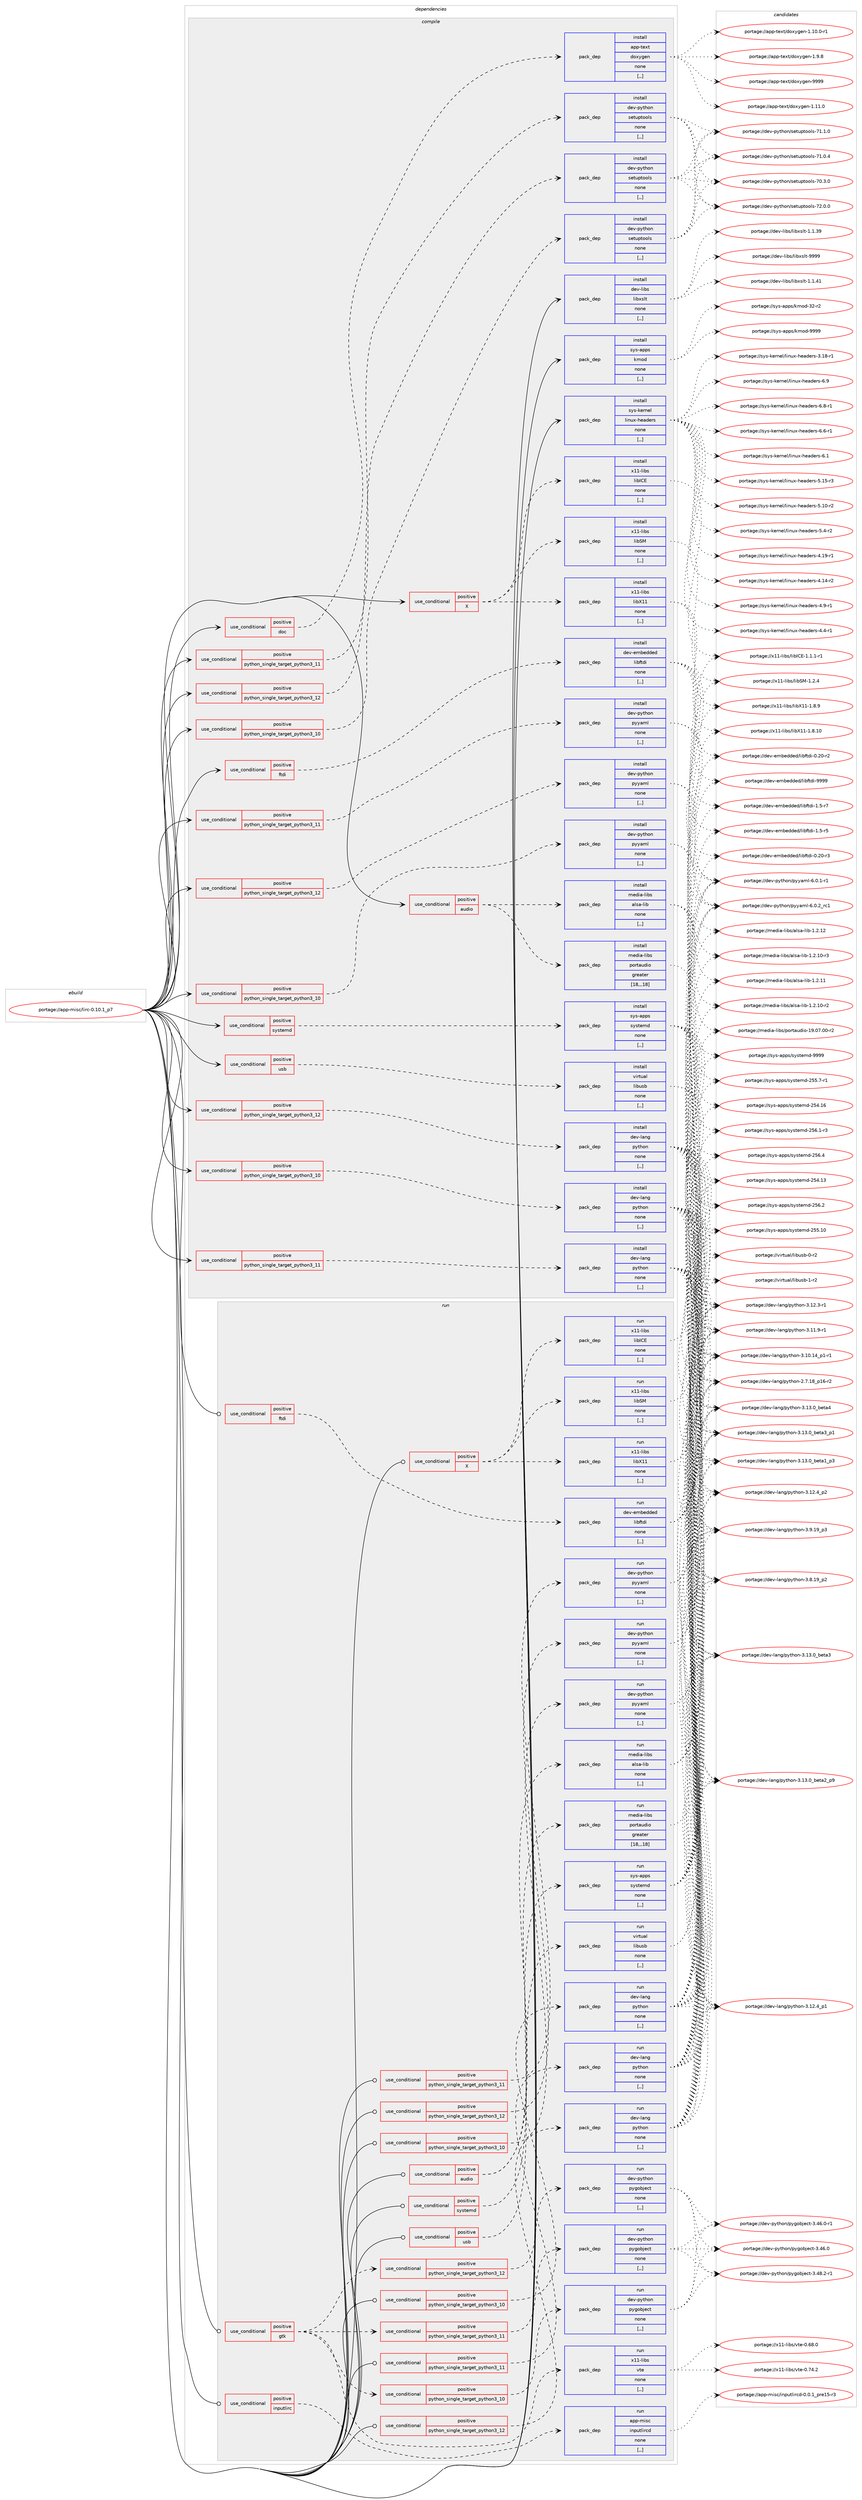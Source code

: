 digraph prolog {

# *************
# Graph options
# *************

newrank=true;
concentrate=true;
compound=true;
graph [rankdir=LR,fontname=Helvetica,fontsize=10,ranksep=1.5];#, ranksep=2.5, nodesep=0.2];
edge  [arrowhead=vee];
node  [fontname=Helvetica,fontsize=10];

# **********
# The ebuild
# **********

subgraph cluster_leftcol {
color=gray;
label=<<i>ebuild</i>>;
id [label="portage://app-misc/lirc-0.10.1_p7", color=red, width=4, href="../app-misc/lirc-0.10.1_p7.svg"];
}

# ****************
# The dependencies
# ****************

subgraph cluster_midcol {
color=gray;
label=<<i>dependencies</i>>;
subgraph cluster_compile {
fillcolor="#eeeeee";
style=filled;
label=<<i>compile</i>>;
subgraph cond12351 {
dependency42568 [label=<<TABLE BORDER="0" CELLBORDER="1" CELLSPACING="0" CELLPADDING="4"><TR><TD ROWSPAN="3" CELLPADDING="10">use_conditional</TD></TR><TR><TD>positive</TD></TR><TR><TD>X</TD></TR></TABLE>>, shape=none, color=red];
subgraph pack29818 {
dependency42569 [label=<<TABLE BORDER="0" CELLBORDER="1" CELLSPACING="0" CELLPADDING="4" WIDTH="220"><TR><TD ROWSPAN="6" CELLPADDING="30">pack_dep</TD></TR><TR><TD WIDTH="110">install</TD></TR><TR><TD>x11-libs</TD></TR><TR><TD>libICE</TD></TR><TR><TD>none</TD></TR><TR><TD>[,,]</TD></TR></TABLE>>, shape=none, color=blue];
}
dependency42568:e -> dependency42569:w [weight=20,style="dashed",arrowhead="vee"];
subgraph pack29819 {
dependency42570 [label=<<TABLE BORDER="0" CELLBORDER="1" CELLSPACING="0" CELLPADDING="4" WIDTH="220"><TR><TD ROWSPAN="6" CELLPADDING="30">pack_dep</TD></TR><TR><TD WIDTH="110">install</TD></TR><TR><TD>x11-libs</TD></TR><TR><TD>libSM</TD></TR><TR><TD>none</TD></TR><TR><TD>[,,]</TD></TR></TABLE>>, shape=none, color=blue];
}
dependency42568:e -> dependency42570:w [weight=20,style="dashed",arrowhead="vee"];
subgraph pack29820 {
dependency42571 [label=<<TABLE BORDER="0" CELLBORDER="1" CELLSPACING="0" CELLPADDING="4" WIDTH="220"><TR><TD ROWSPAN="6" CELLPADDING="30">pack_dep</TD></TR><TR><TD WIDTH="110">install</TD></TR><TR><TD>x11-libs</TD></TR><TR><TD>libX11</TD></TR><TR><TD>none</TD></TR><TR><TD>[,,]</TD></TR></TABLE>>, shape=none, color=blue];
}
dependency42568:e -> dependency42571:w [weight=20,style="dashed",arrowhead="vee"];
}
id:e -> dependency42568:w [weight=20,style="solid",arrowhead="vee"];
subgraph cond12352 {
dependency42572 [label=<<TABLE BORDER="0" CELLBORDER="1" CELLSPACING="0" CELLPADDING="4"><TR><TD ROWSPAN="3" CELLPADDING="10">use_conditional</TD></TR><TR><TD>positive</TD></TR><TR><TD>audio</TD></TR></TABLE>>, shape=none, color=red];
subgraph pack29821 {
dependency42573 [label=<<TABLE BORDER="0" CELLBORDER="1" CELLSPACING="0" CELLPADDING="4" WIDTH="220"><TR><TD ROWSPAN="6" CELLPADDING="30">pack_dep</TD></TR><TR><TD WIDTH="110">install</TD></TR><TR><TD>media-libs</TD></TR><TR><TD>portaudio</TD></TR><TR><TD>greater</TD></TR><TR><TD>[18,,,18]</TD></TR></TABLE>>, shape=none, color=blue];
}
dependency42572:e -> dependency42573:w [weight=20,style="dashed",arrowhead="vee"];
subgraph pack29822 {
dependency42574 [label=<<TABLE BORDER="0" CELLBORDER="1" CELLSPACING="0" CELLPADDING="4" WIDTH="220"><TR><TD ROWSPAN="6" CELLPADDING="30">pack_dep</TD></TR><TR><TD WIDTH="110">install</TD></TR><TR><TD>media-libs</TD></TR><TR><TD>alsa-lib</TD></TR><TR><TD>none</TD></TR><TR><TD>[,,]</TD></TR></TABLE>>, shape=none, color=blue];
}
dependency42572:e -> dependency42574:w [weight=20,style="dashed",arrowhead="vee"];
}
id:e -> dependency42572:w [weight=20,style="solid",arrowhead="vee"];
subgraph cond12353 {
dependency42575 [label=<<TABLE BORDER="0" CELLBORDER="1" CELLSPACING="0" CELLPADDING="4"><TR><TD ROWSPAN="3" CELLPADDING="10">use_conditional</TD></TR><TR><TD>positive</TD></TR><TR><TD>doc</TD></TR></TABLE>>, shape=none, color=red];
subgraph pack29823 {
dependency42576 [label=<<TABLE BORDER="0" CELLBORDER="1" CELLSPACING="0" CELLPADDING="4" WIDTH="220"><TR><TD ROWSPAN="6" CELLPADDING="30">pack_dep</TD></TR><TR><TD WIDTH="110">install</TD></TR><TR><TD>app-text</TD></TR><TR><TD>doxygen</TD></TR><TR><TD>none</TD></TR><TR><TD>[,,]</TD></TR></TABLE>>, shape=none, color=blue];
}
dependency42575:e -> dependency42576:w [weight=20,style="dashed",arrowhead="vee"];
}
id:e -> dependency42575:w [weight=20,style="solid",arrowhead="vee"];
subgraph cond12354 {
dependency42577 [label=<<TABLE BORDER="0" CELLBORDER="1" CELLSPACING="0" CELLPADDING="4"><TR><TD ROWSPAN="3" CELLPADDING="10">use_conditional</TD></TR><TR><TD>positive</TD></TR><TR><TD>ftdi</TD></TR></TABLE>>, shape=none, color=red];
subgraph pack29824 {
dependency42578 [label=<<TABLE BORDER="0" CELLBORDER="1" CELLSPACING="0" CELLPADDING="4" WIDTH="220"><TR><TD ROWSPAN="6" CELLPADDING="30">pack_dep</TD></TR><TR><TD WIDTH="110">install</TD></TR><TR><TD>dev-embedded</TD></TR><TR><TD>libftdi</TD></TR><TR><TD>none</TD></TR><TR><TD>[,,]</TD></TR></TABLE>>, shape=none, color=blue];
}
dependency42577:e -> dependency42578:w [weight=20,style="dashed",arrowhead="vee"];
}
id:e -> dependency42577:w [weight=20,style="solid",arrowhead="vee"];
subgraph cond12355 {
dependency42579 [label=<<TABLE BORDER="0" CELLBORDER="1" CELLSPACING="0" CELLPADDING="4"><TR><TD ROWSPAN="3" CELLPADDING="10">use_conditional</TD></TR><TR><TD>positive</TD></TR><TR><TD>python_single_target_python3_10</TD></TR></TABLE>>, shape=none, color=red];
subgraph pack29825 {
dependency42580 [label=<<TABLE BORDER="0" CELLBORDER="1" CELLSPACING="0" CELLPADDING="4" WIDTH="220"><TR><TD ROWSPAN="6" CELLPADDING="30">pack_dep</TD></TR><TR><TD WIDTH="110">install</TD></TR><TR><TD>dev-lang</TD></TR><TR><TD>python</TD></TR><TR><TD>none</TD></TR><TR><TD>[,,]</TD></TR></TABLE>>, shape=none, color=blue];
}
dependency42579:e -> dependency42580:w [weight=20,style="dashed",arrowhead="vee"];
}
id:e -> dependency42579:w [weight=20,style="solid",arrowhead="vee"];
subgraph cond12356 {
dependency42581 [label=<<TABLE BORDER="0" CELLBORDER="1" CELLSPACING="0" CELLPADDING="4"><TR><TD ROWSPAN="3" CELLPADDING="10">use_conditional</TD></TR><TR><TD>positive</TD></TR><TR><TD>python_single_target_python3_10</TD></TR></TABLE>>, shape=none, color=red];
subgraph pack29826 {
dependency42582 [label=<<TABLE BORDER="0" CELLBORDER="1" CELLSPACING="0" CELLPADDING="4" WIDTH="220"><TR><TD ROWSPAN="6" CELLPADDING="30">pack_dep</TD></TR><TR><TD WIDTH="110">install</TD></TR><TR><TD>dev-python</TD></TR><TR><TD>pyyaml</TD></TR><TR><TD>none</TD></TR><TR><TD>[,,]</TD></TR></TABLE>>, shape=none, color=blue];
}
dependency42581:e -> dependency42582:w [weight=20,style="dashed",arrowhead="vee"];
}
id:e -> dependency42581:w [weight=20,style="solid",arrowhead="vee"];
subgraph cond12357 {
dependency42583 [label=<<TABLE BORDER="0" CELLBORDER="1" CELLSPACING="0" CELLPADDING="4"><TR><TD ROWSPAN="3" CELLPADDING="10">use_conditional</TD></TR><TR><TD>positive</TD></TR><TR><TD>python_single_target_python3_10</TD></TR></TABLE>>, shape=none, color=red];
subgraph pack29827 {
dependency42584 [label=<<TABLE BORDER="0" CELLBORDER="1" CELLSPACING="0" CELLPADDING="4" WIDTH="220"><TR><TD ROWSPAN="6" CELLPADDING="30">pack_dep</TD></TR><TR><TD WIDTH="110">install</TD></TR><TR><TD>dev-python</TD></TR><TR><TD>setuptools</TD></TR><TR><TD>none</TD></TR><TR><TD>[,,]</TD></TR></TABLE>>, shape=none, color=blue];
}
dependency42583:e -> dependency42584:w [weight=20,style="dashed",arrowhead="vee"];
}
id:e -> dependency42583:w [weight=20,style="solid",arrowhead="vee"];
subgraph cond12358 {
dependency42585 [label=<<TABLE BORDER="0" CELLBORDER="1" CELLSPACING="0" CELLPADDING="4"><TR><TD ROWSPAN="3" CELLPADDING="10">use_conditional</TD></TR><TR><TD>positive</TD></TR><TR><TD>python_single_target_python3_11</TD></TR></TABLE>>, shape=none, color=red];
subgraph pack29828 {
dependency42586 [label=<<TABLE BORDER="0" CELLBORDER="1" CELLSPACING="0" CELLPADDING="4" WIDTH="220"><TR><TD ROWSPAN="6" CELLPADDING="30">pack_dep</TD></TR><TR><TD WIDTH="110">install</TD></TR><TR><TD>dev-lang</TD></TR><TR><TD>python</TD></TR><TR><TD>none</TD></TR><TR><TD>[,,]</TD></TR></TABLE>>, shape=none, color=blue];
}
dependency42585:e -> dependency42586:w [weight=20,style="dashed",arrowhead="vee"];
}
id:e -> dependency42585:w [weight=20,style="solid",arrowhead="vee"];
subgraph cond12359 {
dependency42587 [label=<<TABLE BORDER="0" CELLBORDER="1" CELLSPACING="0" CELLPADDING="4"><TR><TD ROWSPAN="3" CELLPADDING="10">use_conditional</TD></TR><TR><TD>positive</TD></TR><TR><TD>python_single_target_python3_11</TD></TR></TABLE>>, shape=none, color=red];
subgraph pack29829 {
dependency42588 [label=<<TABLE BORDER="0" CELLBORDER="1" CELLSPACING="0" CELLPADDING="4" WIDTH="220"><TR><TD ROWSPAN="6" CELLPADDING="30">pack_dep</TD></TR><TR><TD WIDTH="110">install</TD></TR><TR><TD>dev-python</TD></TR><TR><TD>pyyaml</TD></TR><TR><TD>none</TD></TR><TR><TD>[,,]</TD></TR></TABLE>>, shape=none, color=blue];
}
dependency42587:e -> dependency42588:w [weight=20,style="dashed",arrowhead="vee"];
}
id:e -> dependency42587:w [weight=20,style="solid",arrowhead="vee"];
subgraph cond12360 {
dependency42589 [label=<<TABLE BORDER="0" CELLBORDER="1" CELLSPACING="0" CELLPADDING="4"><TR><TD ROWSPAN="3" CELLPADDING="10">use_conditional</TD></TR><TR><TD>positive</TD></TR><TR><TD>python_single_target_python3_11</TD></TR></TABLE>>, shape=none, color=red];
subgraph pack29830 {
dependency42590 [label=<<TABLE BORDER="0" CELLBORDER="1" CELLSPACING="0" CELLPADDING="4" WIDTH="220"><TR><TD ROWSPAN="6" CELLPADDING="30">pack_dep</TD></TR><TR><TD WIDTH="110">install</TD></TR><TR><TD>dev-python</TD></TR><TR><TD>setuptools</TD></TR><TR><TD>none</TD></TR><TR><TD>[,,]</TD></TR></TABLE>>, shape=none, color=blue];
}
dependency42589:e -> dependency42590:w [weight=20,style="dashed",arrowhead="vee"];
}
id:e -> dependency42589:w [weight=20,style="solid",arrowhead="vee"];
subgraph cond12361 {
dependency42591 [label=<<TABLE BORDER="0" CELLBORDER="1" CELLSPACING="0" CELLPADDING="4"><TR><TD ROWSPAN="3" CELLPADDING="10">use_conditional</TD></TR><TR><TD>positive</TD></TR><TR><TD>python_single_target_python3_12</TD></TR></TABLE>>, shape=none, color=red];
subgraph pack29831 {
dependency42592 [label=<<TABLE BORDER="0" CELLBORDER="1" CELLSPACING="0" CELLPADDING="4" WIDTH="220"><TR><TD ROWSPAN="6" CELLPADDING="30">pack_dep</TD></TR><TR><TD WIDTH="110">install</TD></TR><TR><TD>dev-lang</TD></TR><TR><TD>python</TD></TR><TR><TD>none</TD></TR><TR><TD>[,,]</TD></TR></TABLE>>, shape=none, color=blue];
}
dependency42591:e -> dependency42592:w [weight=20,style="dashed",arrowhead="vee"];
}
id:e -> dependency42591:w [weight=20,style="solid",arrowhead="vee"];
subgraph cond12362 {
dependency42593 [label=<<TABLE BORDER="0" CELLBORDER="1" CELLSPACING="0" CELLPADDING="4"><TR><TD ROWSPAN="3" CELLPADDING="10">use_conditional</TD></TR><TR><TD>positive</TD></TR><TR><TD>python_single_target_python3_12</TD></TR></TABLE>>, shape=none, color=red];
subgraph pack29832 {
dependency42594 [label=<<TABLE BORDER="0" CELLBORDER="1" CELLSPACING="0" CELLPADDING="4" WIDTH="220"><TR><TD ROWSPAN="6" CELLPADDING="30">pack_dep</TD></TR><TR><TD WIDTH="110">install</TD></TR><TR><TD>dev-python</TD></TR><TR><TD>pyyaml</TD></TR><TR><TD>none</TD></TR><TR><TD>[,,]</TD></TR></TABLE>>, shape=none, color=blue];
}
dependency42593:e -> dependency42594:w [weight=20,style="dashed",arrowhead="vee"];
}
id:e -> dependency42593:w [weight=20,style="solid",arrowhead="vee"];
subgraph cond12363 {
dependency42595 [label=<<TABLE BORDER="0" CELLBORDER="1" CELLSPACING="0" CELLPADDING="4"><TR><TD ROWSPAN="3" CELLPADDING="10">use_conditional</TD></TR><TR><TD>positive</TD></TR><TR><TD>python_single_target_python3_12</TD></TR></TABLE>>, shape=none, color=red];
subgraph pack29833 {
dependency42596 [label=<<TABLE BORDER="0" CELLBORDER="1" CELLSPACING="0" CELLPADDING="4" WIDTH="220"><TR><TD ROWSPAN="6" CELLPADDING="30">pack_dep</TD></TR><TR><TD WIDTH="110">install</TD></TR><TR><TD>dev-python</TD></TR><TR><TD>setuptools</TD></TR><TR><TD>none</TD></TR><TR><TD>[,,]</TD></TR></TABLE>>, shape=none, color=blue];
}
dependency42595:e -> dependency42596:w [weight=20,style="dashed",arrowhead="vee"];
}
id:e -> dependency42595:w [weight=20,style="solid",arrowhead="vee"];
subgraph cond12364 {
dependency42597 [label=<<TABLE BORDER="0" CELLBORDER="1" CELLSPACING="0" CELLPADDING="4"><TR><TD ROWSPAN="3" CELLPADDING="10">use_conditional</TD></TR><TR><TD>positive</TD></TR><TR><TD>systemd</TD></TR></TABLE>>, shape=none, color=red];
subgraph pack29834 {
dependency42598 [label=<<TABLE BORDER="0" CELLBORDER="1" CELLSPACING="0" CELLPADDING="4" WIDTH="220"><TR><TD ROWSPAN="6" CELLPADDING="30">pack_dep</TD></TR><TR><TD WIDTH="110">install</TD></TR><TR><TD>sys-apps</TD></TR><TR><TD>systemd</TD></TR><TR><TD>none</TD></TR><TR><TD>[,,]</TD></TR></TABLE>>, shape=none, color=blue];
}
dependency42597:e -> dependency42598:w [weight=20,style="dashed",arrowhead="vee"];
}
id:e -> dependency42597:w [weight=20,style="solid",arrowhead="vee"];
subgraph cond12365 {
dependency42599 [label=<<TABLE BORDER="0" CELLBORDER="1" CELLSPACING="0" CELLPADDING="4"><TR><TD ROWSPAN="3" CELLPADDING="10">use_conditional</TD></TR><TR><TD>positive</TD></TR><TR><TD>usb</TD></TR></TABLE>>, shape=none, color=red];
subgraph pack29835 {
dependency42600 [label=<<TABLE BORDER="0" CELLBORDER="1" CELLSPACING="0" CELLPADDING="4" WIDTH="220"><TR><TD ROWSPAN="6" CELLPADDING="30">pack_dep</TD></TR><TR><TD WIDTH="110">install</TD></TR><TR><TD>virtual</TD></TR><TR><TD>libusb</TD></TR><TR><TD>none</TD></TR><TR><TD>[,,]</TD></TR></TABLE>>, shape=none, color=blue];
}
dependency42599:e -> dependency42600:w [weight=20,style="dashed",arrowhead="vee"];
}
id:e -> dependency42599:w [weight=20,style="solid",arrowhead="vee"];
subgraph pack29836 {
dependency42601 [label=<<TABLE BORDER="0" CELLBORDER="1" CELLSPACING="0" CELLPADDING="4" WIDTH="220"><TR><TD ROWSPAN="6" CELLPADDING="30">pack_dep</TD></TR><TR><TD WIDTH="110">install</TD></TR><TR><TD>dev-libs</TD></TR><TR><TD>libxslt</TD></TR><TR><TD>none</TD></TR><TR><TD>[,,]</TD></TR></TABLE>>, shape=none, color=blue];
}
id:e -> dependency42601:w [weight=20,style="solid",arrowhead="vee"];
subgraph pack29837 {
dependency42602 [label=<<TABLE BORDER="0" CELLBORDER="1" CELLSPACING="0" CELLPADDING="4" WIDTH="220"><TR><TD ROWSPAN="6" CELLPADDING="30">pack_dep</TD></TR><TR><TD WIDTH="110">install</TD></TR><TR><TD>sys-apps</TD></TR><TR><TD>kmod</TD></TR><TR><TD>none</TD></TR><TR><TD>[,,]</TD></TR></TABLE>>, shape=none, color=blue];
}
id:e -> dependency42602:w [weight=20,style="solid",arrowhead="vee"];
subgraph pack29838 {
dependency42603 [label=<<TABLE BORDER="0" CELLBORDER="1" CELLSPACING="0" CELLPADDING="4" WIDTH="220"><TR><TD ROWSPAN="6" CELLPADDING="30">pack_dep</TD></TR><TR><TD WIDTH="110">install</TD></TR><TR><TD>sys-kernel</TD></TR><TR><TD>linux-headers</TD></TR><TR><TD>none</TD></TR><TR><TD>[,,]</TD></TR></TABLE>>, shape=none, color=blue];
}
id:e -> dependency42603:w [weight=20,style="solid",arrowhead="vee"];
}
subgraph cluster_compileandrun {
fillcolor="#eeeeee";
style=filled;
label=<<i>compile and run</i>>;
}
subgraph cluster_run {
fillcolor="#eeeeee";
style=filled;
label=<<i>run</i>>;
subgraph cond12366 {
dependency42604 [label=<<TABLE BORDER="0" CELLBORDER="1" CELLSPACING="0" CELLPADDING="4"><TR><TD ROWSPAN="3" CELLPADDING="10">use_conditional</TD></TR><TR><TD>positive</TD></TR><TR><TD>X</TD></TR></TABLE>>, shape=none, color=red];
subgraph pack29839 {
dependency42605 [label=<<TABLE BORDER="0" CELLBORDER="1" CELLSPACING="0" CELLPADDING="4" WIDTH="220"><TR><TD ROWSPAN="6" CELLPADDING="30">pack_dep</TD></TR><TR><TD WIDTH="110">run</TD></TR><TR><TD>x11-libs</TD></TR><TR><TD>libICE</TD></TR><TR><TD>none</TD></TR><TR><TD>[,,]</TD></TR></TABLE>>, shape=none, color=blue];
}
dependency42604:e -> dependency42605:w [weight=20,style="dashed",arrowhead="vee"];
subgraph pack29840 {
dependency42606 [label=<<TABLE BORDER="0" CELLBORDER="1" CELLSPACING="0" CELLPADDING="4" WIDTH="220"><TR><TD ROWSPAN="6" CELLPADDING="30">pack_dep</TD></TR><TR><TD WIDTH="110">run</TD></TR><TR><TD>x11-libs</TD></TR><TR><TD>libSM</TD></TR><TR><TD>none</TD></TR><TR><TD>[,,]</TD></TR></TABLE>>, shape=none, color=blue];
}
dependency42604:e -> dependency42606:w [weight=20,style="dashed",arrowhead="vee"];
subgraph pack29841 {
dependency42607 [label=<<TABLE BORDER="0" CELLBORDER="1" CELLSPACING="0" CELLPADDING="4" WIDTH="220"><TR><TD ROWSPAN="6" CELLPADDING="30">pack_dep</TD></TR><TR><TD WIDTH="110">run</TD></TR><TR><TD>x11-libs</TD></TR><TR><TD>libX11</TD></TR><TR><TD>none</TD></TR><TR><TD>[,,]</TD></TR></TABLE>>, shape=none, color=blue];
}
dependency42604:e -> dependency42607:w [weight=20,style="dashed",arrowhead="vee"];
}
id:e -> dependency42604:w [weight=20,style="solid",arrowhead="odot"];
subgraph cond12367 {
dependency42608 [label=<<TABLE BORDER="0" CELLBORDER="1" CELLSPACING="0" CELLPADDING="4"><TR><TD ROWSPAN="3" CELLPADDING="10">use_conditional</TD></TR><TR><TD>positive</TD></TR><TR><TD>audio</TD></TR></TABLE>>, shape=none, color=red];
subgraph pack29842 {
dependency42609 [label=<<TABLE BORDER="0" CELLBORDER="1" CELLSPACING="0" CELLPADDING="4" WIDTH="220"><TR><TD ROWSPAN="6" CELLPADDING="30">pack_dep</TD></TR><TR><TD WIDTH="110">run</TD></TR><TR><TD>media-libs</TD></TR><TR><TD>portaudio</TD></TR><TR><TD>greater</TD></TR><TR><TD>[18,,,18]</TD></TR></TABLE>>, shape=none, color=blue];
}
dependency42608:e -> dependency42609:w [weight=20,style="dashed",arrowhead="vee"];
subgraph pack29843 {
dependency42610 [label=<<TABLE BORDER="0" CELLBORDER="1" CELLSPACING="0" CELLPADDING="4" WIDTH="220"><TR><TD ROWSPAN="6" CELLPADDING="30">pack_dep</TD></TR><TR><TD WIDTH="110">run</TD></TR><TR><TD>media-libs</TD></TR><TR><TD>alsa-lib</TD></TR><TR><TD>none</TD></TR><TR><TD>[,,]</TD></TR></TABLE>>, shape=none, color=blue];
}
dependency42608:e -> dependency42610:w [weight=20,style="dashed",arrowhead="vee"];
}
id:e -> dependency42608:w [weight=20,style="solid",arrowhead="odot"];
subgraph cond12368 {
dependency42611 [label=<<TABLE BORDER="0" CELLBORDER="1" CELLSPACING="0" CELLPADDING="4"><TR><TD ROWSPAN="3" CELLPADDING="10">use_conditional</TD></TR><TR><TD>positive</TD></TR><TR><TD>ftdi</TD></TR></TABLE>>, shape=none, color=red];
subgraph pack29844 {
dependency42612 [label=<<TABLE BORDER="0" CELLBORDER="1" CELLSPACING="0" CELLPADDING="4" WIDTH="220"><TR><TD ROWSPAN="6" CELLPADDING="30">pack_dep</TD></TR><TR><TD WIDTH="110">run</TD></TR><TR><TD>dev-embedded</TD></TR><TR><TD>libftdi</TD></TR><TR><TD>none</TD></TR><TR><TD>[,,]</TD></TR></TABLE>>, shape=none, color=blue];
}
dependency42611:e -> dependency42612:w [weight=20,style="dashed",arrowhead="vee"];
}
id:e -> dependency42611:w [weight=20,style="solid",arrowhead="odot"];
subgraph cond12369 {
dependency42613 [label=<<TABLE BORDER="0" CELLBORDER="1" CELLSPACING="0" CELLPADDING="4"><TR><TD ROWSPAN="3" CELLPADDING="10">use_conditional</TD></TR><TR><TD>positive</TD></TR><TR><TD>gtk</TD></TR></TABLE>>, shape=none, color=red];
subgraph pack29845 {
dependency42614 [label=<<TABLE BORDER="0" CELLBORDER="1" CELLSPACING="0" CELLPADDING="4" WIDTH="220"><TR><TD ROWSPAN="6" CELLPADDING="30">pack_dep</TD></TR><TR><TD WIDTH="110">run</TD></TR><TR><TD>x11-libs</TD></TR><TR><TD>vte</TD></TR><TR><TD>none</TD></TR><TR><TD>[,,]</TD></TR></TABLE>>, shape=none, color=blue];
}
dependency42613:e -> dependency42614:w [weight=20,style="dashed",arrowhead="vee"];
subgraph cond12370 {
dependency42615 [label=<<TABLE BORDER="0" CELLBORDER="1" CELLSPACING="0" CELLPADDING="4"><TR><TD ROWSPAN="3" CELLPADDING="10">use_conditional</TD></TR><TR><TD>positive</TD></TR><TR><TD>python_single_target_python3_10</TD></TR></TABLE>>, shape=none, color=red];
subgraph pack29846 {
dependency42616 [label=<<TABLE BORDER="0" CELLBORDER="1" CELLSPACING="0" CELLPADDING="4" WIDTH="220"><TR><TD ROWSPAN="6" CELLPADDING="30">pack_dep</TD></TR><TR><TD WIDTH="110">run</TD></TR><TR><TD>dev-python</TD></TR><TR><TD>pygobject</TD></TR><TR><TD>none</TD></TR><TR><TD>[,,]</TD></TR></TABLE>>, shape=none, color=blue];
}
dependency42615:e -> dependency42616:w [weight=20,style="dashed",arrowhead="vee"];
}
dependency42613:e -> dependency42615:w [weight=20,style="dashed",arrowhead="vee"];
subgraph cond12371 {
dependency42617 [label=<<TABLE BORDER="0" CELLBORDER="1" CELLSPACING="0" CELLPADDING="4"><TR><TD ROWSPAN="3" CELLPADDING="10">use_conditional</TD></TR><TR><TD>positive</TD></TR><TR><TD>python_single_target_python3_11</TD></TR></TABLE>>, shape=none, color=red];
subgraph pack29847 {
dependency42618 [label=<<TABLE BORDER="0" CELLBORDER="1" CELLSPACING="0" CELLPADDING="4" WIDTH="220"><TR><TD ROWSPAN="6" CELLPADDING="30">pack_dep</TD></TR><TR><TD WIDTH="110">run</TD></TR><TR><TD>dev-python</TD></TR><TR><TD>pygobject</TD></TR><TR><TD>none</TD></TR><TR><TD>[,,]</TD></TR></TABLE>>, shape=none, color=blue];
}
dependency42617:e -> dependency42618:w [weight=20,style="dashed",arrowhead="vee"];
}
dependency42613:e -> dependency42617:w [weight=20,style="dashed",arrowhead="vee"];
subgraph cond12372 {
dependency42619 [label=<<TABLE BORDER="0" CELLBORDER="1" CELLSPACING="0" CELLPADDING="4"><TR><TD ROWSPAN="3" CELLPADDING="10">use_conditional</TD></TR><TR><TD>positive</TD></TR><TR><TD>python_single_target_python3_12</TD></TR></TABLE>>, shape=none, color=red];
subgraph pack29848 {
dependency42620 [label=<<TABLE BORDER="0" CELLBORDER="1" CELLSPACING="0" CELLPADDING="4" WIDTH="220"><TR><TD ROWSPAN="6" CELLPADDING="30">pack_dep</TD></TR><TR><TD WIDTH="110">run</TD></TR><TR><TD>dev-python</TD></TR><TR><TD>pygobject</TD></TR><TR><TD>none</TD></TR><TR><TD>[,,]</TD></TR></TABLE>>, shape=none, color=blue];
}
dependency42619:e -> dependency42620:w [weight=20,style="dashed",arrowhead="vee"];
}
dependency42613:e -> dependency42619:w [weight=20,style="dashed",arrowhead="vee"];
}
id:e -> dependency42613:w [weight=20,style="solid",arrowhead="odot"];
subgraph cond12373 {
dependency42621 [label=<<TABLE BORDER="0" CELLBORDER="1" CELLSPACING="0" CELLPADDING="4"><TR><TD ROWSPAN="3" CELLPADDING="10">use_conditional</TD></TR><TR><TD>positive</TD></TR><TR><TD>inputlirc</TD></TR></TABLE>>, shape=none, color=red];
subgraph pack29849 {
dependency42622 [label=<<TABLE BORDER="0" CELLBORDER="1" CELLSPACING="0" CELLPADDING="4" WIDTH="220"><TR><TD ROWSPAN="6" CELLPADDING="30">pack_dep</TD></TR><TR><TD WIDTH="110">run</TD></TR><TR><TD>app-misc</TD></TR><TR><TD>inputlircd</TD></TR><TR><TD>none</TD></TR><TR><TD>[,,]</TD></TR></TABLE>>, shape=none, color=blue];
}
dependency42621:e -> dependency42622:w [weight=20,style="dashed",arrowhead="vee"];
}
id:e -> dependency42621:w [weight=20,style="solid",arrowhead="odot"];
subgraph cond12374 {
dependency42623 [label=<<TABLE BORDER="0" CELLBORDER="1" CELLSPACING="0" CELLPADDING="4"><TR><TD ROWSPAN="3" CELLPADDING="10">use_conditional</TD></TR><TR><TD>positive</TD></TR><TR><TD>python_single_target_python3_10</TD></TR></TABLE>>, shape=none, color=red];
subgraph pack29850 {
dependency42624 [label=<<TABLE BORDER="0" CELLBORDER="1" CELLSPACING="0" CELLPADDING="4" WIDTH="220"><TR><TD ROWSPAN="6" CELLPADDING="30">pack_dep</TD></TR><TR><TD WIDTH="110">run</TD></TR><TR><TD>dev-lang</TD></TR><TR><TD>python</TD></TR><TR><TD>none</TD></TR><TR><TD>[,,]</TD></TR></TABLE>>, shape=none, color=blue];
}
dependency42623:e -> dependency42624:w [weight=20,style="dashed",arrowhead="vee"];
}
id:e -> dependency42623:w [weight=20,style="solid",arrowhead="odot"];
subgraph cond12375 {
dependency42625 [label=<<TABLE BORDER="0" CELLBORDER="1" CELLSPACING="0" CELLPADDING="4"><TR><TD ROWSPAN="3" CELLPADDING="10">use_conditional</TD></TR><TR><TD>positive</TD></TR><TR><TD>python_single_target_python3_10</TD></TR></TABLE>>, shape=none, color=red];
subgraph pack29851 {
dependency42626 [label=<<TABLE BORDER="0" CELLBORDER="1" CELLSPACING="0" CELLPADDING="4" WIDTH="220"><TR><TD ROWSPAN="6" CELLPADDING="30">pack_dep</TD></TR><TR><TD WIDTH="110">run</TD></TR><TR><TD>dev-python</TD></TR><TR><TD>pyyaml</TD></TR><TR><TD>none</TD></TR><TR><TD>[,,]</TD></TR></TABLE>>, shape=none, color=blue];
}
dependency42625:e -> dependency42626:w [weight=20,style="dashed",arrowhead="vee"];
}
id:e -> dependency42625:w [weight=20,style="solid",arrowhead="odot"];
subgraph cond12376 {
dependency42627 [label=<<TABLE BORDER="0" CELLBORDER="1" CELLSPACING="0" CELLPADDING="4"><TR><TD ROWSPAN="3" CELLPADDING="10">use_conditional</TD></TR><TR><TD>positive</TD></TR><TR><TD>python_single_target_python3_11</TD></TR></TABLE>>, shape=none, color=red];
subgraph pack29852 {
dependency42628 [label=<<TABLE BORDER="0" CELLBORDER="1" CELLSPACING="0" CELLPADDING="4" WIDTH="220"><TR><TD ROWSPAN="6" CELLPADDING="30">pack_dep</TD></TR><TR><TD WIDTH="110">run</TD></TR><TR><TD>dev-lang</TD></TR><TR><TD>python</TD></TR><TR><TD>none</TD></TR><TR><TD>[,,]</TD></TR></TABLE>>, shape=none, color=blue];
}
dependency42627:e -> dependency42628:w [weight=20,style="dashed",arrowhead="vee"];
}
id:e -> dependency42627:w [weight=20,style="solid",arrowhead="odot"];
subgraph cond12377 {
dependency42629 [label=<<TABLE BORDER="0" CELLBORDER="1" CELLSPACING="0" CELLPADDING="4"><TR><TD ROWSPAN="3" CELLPADDING="10">use_conditional</TD></TR><TR><TD>positive</TD></TR><TR><TD>python_single_target_python3_11</TD></TR></TABLE>>, shape=none, color=red];
subgraph pack29853 {
dependency42630 [label=<<TABLE BORDER="0" CELLBORDER="1" CELLSPACING="0" CELLPADDING="4" WIDTH="220"><TR><TD ROWSPAN="6" CELLPADDING="30">pack_dep</TD></TR><TR><TD WIDTH="110">run</TD></TR><TR><TD>dev-python</TD></TR><TR><TD>pyyaml</TD></TR><TR><TD>none</TD></TR><TR><TD>[,,]</TD></TR></TABLE>>, shape=none, color=blue];
}
dependency42629:e -> dependency42630:w [weight=20,style="dashed",arrowhead="vee"];
}
id:e -> dependency42629:w [weight=20,style="solid",arrowhead="odot"];
subgraph cond12378 {
dependency42631 [label=<<TABLE BORDER="0" CELLBORDER="1" CELLSPACING="0" CELLPADDING="4"><TR><TD ROWSPAN="3" CELLPADDING="10">use_conditional</TD></TR><TR><TD>positive</TD></TR><TR><TD>python_single_target_python3_12</TD></TR></TABLE>>, shape=none, color=red];
subgraph pack29854 {
dependency42632 [label=<<TABLE BORDER="0" CELLBORDER="1" CELLSPACING="0" CELLPADDING="4" WIDTH="220"><TR><TD ROWSPAN="6" CELLPADDING="30">pack_dep</TD></TR><TR><TD WIDTH="110">run</TD></TR><TR><TD>dev-lang</TD></TR><TR><TD>python</TD></TR><TR><TD>none</TD></TR><TR><TD>[,,]</TD></TR></TABLE>>, shape=none, color=blue];
}
dependency42631:e -> dependency42632:w [weight=20,style="dashed",arrowhead="vee"];
}
id:e -> dependency42631:w [weight=20,style="solid",arrowhead="odot"];
subgraph cond12379 {
dependency42633 [label=<<TABLE BORDER="0" CELLBORDER="1" CELLSPACING="0" CELLPADDING="4"><TR><TD ROWSPAN="3" CELLPADDING="10">use_conditional</TD></TR><TR><TD>positive</TD></TR><TR><TD>python_single_target_python3_12</TD></TR></TABLE>>, shape=none, color=red];
subgraph pack29855 {
dependency42634 [label=<<TABLE BORDER="0" CELLBORDER="1" CELLSPACING="0" CELLPADDING="4" WIDTH="220"><TR><TD ROWSPAN="6" CELLPADDING="30">pack_dep</TD></TR><TR><TD WIDTH="110">run</TD></TR><TR><TD>dev-python</TD></TR><TR><TD>pyyaml</TD></TR><TR><TD>none</TD></TR><TR><TD>[,,]</TD></TR></TABLE>>, shape=none, color=blue];
}
dependency42633:e -> dependency42634:w [weight=20,style="dashed",arrowhead="vee"];
}
id:e -> dependency42633:w [weight=20,style="solid",arrowhead="odot"];
subgraph cond12380 {
dependency42635 [label=<<TABLE BORDER="0" CELLBORDER="1" CELLSPACING="0" CELLPADDING="4"><TR><TD ROWSPAN="3" CELLPADDING="10">use_conditional</TD></TR><TR><TD>positive</TD></TR><TR><TD>systemd</TD></TR></TABLE>>, shape=none, color=red];
subgraph pack29856 {
dependency42636 [label=<<TABLE BORDER="0" CELLBORDER="1" CELLSPACING="0" CELLPADDING="4" WIDTH="220"><TR><TD ROWSPAN="6" CELLPADDING="30">pack_dep</TD></TR><TR><TD WIDTH="110">run</TD></TR><TR><TD>sys-apps</TD></TR><TR><TD>systemd</TD></TR><TR><TD>none</TD></TR><TR><TD>[,,]</TD></TR></TABLE>>, shape=none, color=blue];
}
dependency42635:e -> dependency42636:w [weight=20,style="dashed",arrowhead="vee"];
}
id:e -> dependency42635:w [weight=20,style="solid",arrowhead="odot"];
subgraph cond12381 {
dependency42637 [label=<<TABLE BORDER="0" CELLBORDER="1" CELLSPACING="0" CELLPADDING="4"><TR><TD ROWSPAN="3" CELLPADDING="10">use_conditional</TD></TR><TR><TD>positive</TD></TR><TR><TD>usb</TD></TR></TABLE>>, shape=none, color=red];
subgraph pack29857 {
dependency42638 [label=<<TABLE BORDER="0" CELLBORDER="1" CELLSPACING="0" CELLPADDING="4" WIDTH="220"><TR><TD ROWSPAN="6" CELLPADDING="30">pack_dep</TD></TR><TR><TD WIDTH="110">run</TD></TR><TR><TD>virtual</TD></TR><TR><TD>libusb</TD></TR><TR><TD>none</TD></TR><TR><TD>[,,]</TD></TR></TABLE>>, shape=none, color=blue];
}
dependency42637:e -> dependency42638:w [weight=20,style="dashed",arrowhead="vee"];
}
id:e -> dependency42637:w [weight=20,style="solid",arrowhead="odot"];
}
}

# **************
# The candidates
# **************

subgraph cluster_choices {
rank=same;
color=gray;
label=<<i>candidates</i>>;

subgraph choice29818 {
color=black;
nodesep=1;
choice1204949451081059811547108105987367694549464946494511449 [label="portage://x11-libs/libICE-1.1.1-r1", color=red, width=4,href="../x11-libs/libICE-1.1.1-r1.svg"];
dependency42569:e -> choice1204949451081059811547108105987367694549464946494511449:w [style=dotted,weight="100"];
}
subgraph choice29819 {
color=black;
nodesep=1;
choice1204949451081059811547108105988377454946504652 [label="portage://x11-libs/libSM-1.2.4", color=red, width=4,href="../x11-libs/libSM-1.2.4.svg"];
dependency42570:e -> choice1204949451081059811547108105988377454946504652:w [style=dotted,weight="100"];
}
subgraph choice29820 {
color=black;
nodesep=1;
choice12049494510810598115471081059888494945494656464948 [label="portage://x11-libs/libX11-1.8.10", color=red, width=4,href="../x11-libs/libX11-1.8.10.svg"];
choice120494945108105981154710810598884949454946564657 [label="portage://x11-libs/libX11-1.8.9", color=red, width=4,href="../x11-libs/libX11-1.8.9.svg"];
dependency42571:e -> choice12049494510810598115471081059888494945494656464948:w [style=dotted,weight="100"];
dependency42571:e -> choice120494945108105981154710810598884949454946564657:w [style=dotted,weight="100"];
}
subgraph choice29821 {
color=black;
nodesep=1;
choice10910110010597451081059811547112111114116971171001051114549574648554648484511450 [label="portage://media-libs/portaudio-19.07.00-r2", color=red, width=4,href="../media-libs/portaudio-19.07.00-r2.svg"];
dependency42573:e -> choice10910110010597451081059811547112111114116971171001051114549574648554648484511450:w [style=dotted,weight="100"];
}
subgraph choice29822 {
color=black;
nodesep=1;
choice109101100105974510810598115479710811597451081059845494650464950 [label="portage://media-libs/alsa-lib-1.2.12", color=red, width=4,href="../media-libs/alsa-lib-1.2.12.svg"];
choice109101100105974510810598115479710811597451081059845494650464949 [label="portage://media-libs/alsa-lib-1.2.11", color=red, width=4,href="../media-libs/alsa-lib-1.2.11.svg"];
choice1091011001059745108105981154797108115974510810598454946504649484511451 [label="portage://media-libs/alsa-lib-1.2.10-r3", color=red, width=4,href="../media-libs/alsa-lib-1.2.10-r3.svg"];
choice1091011001059745108105981154797108115974510810598454946504649484511450 [label="portage://media-libs/alsa-lib-1.2.10-r2", color=red, width=4,href="../media-libs/alsa-lib-1.2.10-r2.svg"];
dependency42574:e -> choice109101100105974510810598115479710811597451081059845494650464950:w [style=dotted,weight="100"];
dependency42574:e -> choice109101100105974510810598115479710811597451081059845494650464949:w [style=dotted,weight="100"];
dependency42574:e -> choice1091011001059745108105981154797108115974510810598454946504649484511451:w [style=dotted,weight="100"];
dependency42574:e -> choice1091011001059745108105981154797108115974510810598454946504649484511450:w [style=dotted,weight="100"];
}
subgraph choice29823 {
color=black;
nodesep=1;
choice9711211245116101120116471001111201211031011104557575757 [label="portage://app-text/doxygen-9999", color=red, width=4,href="../app-text/doxygen-9999.svg"];
choice97112112451161011201164710011112012110310111045494649494648 [label="portage://app-text/doxygen-1.11.0", color=red, width=4,href="../app-text/doxygen-1.11.0.svg"];
choice971121124511610112011647100111120121103101110454946494846484511449 [label="portage://app-text/doxygen-1.10.0-r1", color=red, width=4,href="../app-text/doxygen-1.10.0-r1.svg"];
choice971121124511610112011647100111120121103101110454946574656 [label="portage://app-text/doxygen-1.9.8", color=red, width=4,href="../app-text/doxygen-1.9.8.svg"];
dependency42576:e -> choice9711211245116101120116471001111201211031011104557575757:w [style=dotted,weight="100"];
dependency42576:e -> choice97112112451161011201164710011112012110310111045494649494648:w [style=dotted,weight="100"];
dependency42576:e -> choice971121124511610112011647100111120121103101110454946494846484511449:w [style=dotted,weight="100"];
dependency42576:e -> choice971121124511610112011647100111120121103101110454946574656:w [style=dotted,weight="100"];
}
subgraph choice29824 {
color=black;
nodesep=1;
choice100101118451011099810110010010110047108105981021161001054557575757 [label="portage://dev-embedded/libftdi-9999", color=red, width=4,href="../dev-embedded/libftdi-9999.svg"];
choice10010111845101109981011001001011004710810598102116100105454946534511455 [label="portage://dev-embedded/libftdi-1.5-r7", color=red, width=4,href="../dev-embedded/libftdi-1.5-r7.svg"];
choice10010111845101109981011001001011004710810598102116100105454946534511453 [label="portage://dev-embedded/libftdi-1.5-r5", color=red, width=4,href="../dev-embedded/libftdi-1.5-r5.svg"];
choice1001011184510110998101100100101100471081059810211610010545484650484511451 [label="portage://dev-embedded/libftdi-0.20-r3", color=red, width=4,href="../dev-embedded/libftdi-0.20-r3.svg"];
choice1001011184510110998101100100101100471081059810211610010545484650484511450 [label="portage://dev-embedded/libftdi-0.20-r2", color=red, width=4,href="../dev-embedded/libftdi-0.20-r2.svg"];
dependency42578:e -> choice100101118451011099810110010010110047108105981021161001054557575757:w [style=dotted,weight="100"];
dependency42578:e -> choice10010111845101109981011001001011004710810598102116100105454946534511455:w [style=dotted,weight="100"];
dependency42578:e -> choice10010111845101109981011001001011004710810598102116100105454946534511453:w [style=dotted,weight="100"];
dependency42578:e -> choice1001011184510110998101100100101100471081059810211610010545484650484511451:w [style=dotted,weight="100"];
dependency42578:e -> choice1001011184510110998101100100101100471081059810211610010545484650484511450:w [style=dotted,weight="100"];
}
subgraph choice29825 {
color=black;
nodesep=1;
choice1001011184510897110103471121211161041111104551464951464895981011169752 [label="portage://dev-lang/python-3.13.0_beta4", color=red, width=4,href="../dev-lang/python-3.13.0_beta4.svg"];
choice10010111845108971101034711212111610411111045514649514648959810111697519511249 [label="portage://dev-lang/python-3.13.0_beta3_p1", color=red, width=4,href="../dev-lang/python-3.13.0_beta3_p1.svg"];
choice1001011184510897110103471121211161041111104551464951464895981011169751 [label="portage://dev-lang/python-3.13.0_beta3", color=red, width=4,href="../dev-lang/python-3.13.0_beta3.svg"];
choice10010111845108971101034711212111610411111045514649514648959810111697509511257 [label="portage://dev-lang/python-3.13.0_beta2_p9", color=red, width=4,href="../dev-lang/python-3.13.0_beta2_p9.svg"];
choice10010111845108971101034711212111610411111045514649514648959810111697499511251 [label="portage://dev-lang/python-3.13.0_beta1_p3", color=red, width=4,href="../dev-lang/python-3.13.0_beta1_p3.svg"];
choice100101118451089711010347112121116104111110455146495046529511250 [label="portage://dev-lang/python-3.12.4_p2", color=red, width=4,href="../dev-lang/python-3.12.4_p2.svg"];
choice100101118451089711010347112121116104111110455146495046529511249 [label="portage://dev-lang/python-3.12.4_p1", color=red, width=4,href="../dev-lang/python-3.12.4_p1.svg"];
choice100101118451089711010347112121116104111110455146495046514511449 [label="portage://dev-lang/python-3.12.3-r1", color=red, width=4,href="../dev-lang/python-3.12.3-r1.svg"];
choice100101118451089711010347112121116104111110455146494946574511449 [label="portage://dev-lang/python-3.11.9-r1", color=red, width=4,href="../dev-lang/python-3.11.9-r1.svg"];
choice100101118451089711010347112121116104111110455146494846495295112494511449 [label="portage://dev-lang/python-3.10.14_p1-r1", color=red, width=4,href="../dev-lang/python-3.10.14_p1-r1.svg"];
choice100101118451089711010347112121116104111110455146574649579511251 [label="portage://dev-lang/python-3.9.19_p3", color=red, width=4,href="../dev-lang/python-3.9.19_p3.svg"];
choice100101118451089711010347112121116104111110455146564649579511250 [label="portage://dev-lang/python-3.8.19_p2", color=red, width=4,href="../dev-lang/python-3.8.19_p2.svg"];
choice100101118451089711010347112121116104111110455046554649569511249544511450 [label="portage://dev-lang/python-2.7.18_p16-r2", color=red, width=4,href="../dev-lang/python-2.7.18_p16-r2.svg"];
dependency42580:e -> choice1001011184510897110103471121211161041111104551464951464895981011169752:w [style=dotted,weight="100"];
dependency42580:e -> choice10010111845108971101034711212111610411111045514649514648959810111697519511249:w [style=dotted,weight="100"];
dependency42580:e -> choice1001011184510897110103471121211161041111104551464951464895981011169751:w [style=dotted,weight="100"];
dependency42580:e -> choice10010111845108971101034711212111610411111045514649514648959810111697509511257:w [style=dotted,weight="100"];
dependency42580:e -> choice10010111845108971101034711212111610411111045514649514648959810111697499511251:w [style=dotted,weight="100"];
dependency42580:e -> choice100101118451089711010347112121116104111110455146495046529511250:w [style=dotted,weight="100"];
dependency42580:e -> choice100101118451089711010347112121116104111110455146495046529511249:w [style=dotted,weight="100"];
dependency42580:e -> choice100101118451089711010347112121116104111110455146495046514511449:w [style=dotted,weight="100"];
dependency42580:e -> choice100101118451089711010347112121116104111110455146494946574511449:w [style=dotted,weight="100"];
dependency42580:e -> choice100101118451089711010347112121116104111110455146494846495295112494511449:w [style=dotted,weight="100"];
dependency42580:e -> choice100101118451089711010347112121116104111110455146574649579511251:w [style=dotted,weight="100"];
dependency42580:e -> choice100101118451089711010347112121116104111110455146564649579511250:w [style=dotted,weight="100"];
dependency42580:e -> choice100101118451089711010347112121116104111110455046554649569511249544511450:w [style=dotted,weight="100"];
}
subgraph choice29826 {
color=black;
nodesep=1;
choice100101118451121211161041111104711212112197109108455446484650951149949 [label="portage://dev-python/pyyaml-6.0.2_rc1", color=red, width=4,href="../dev-python/pyyaml-6.0.2_rc1.svg"];
choice1001011184511212111610411111047112121121971091084554464846494511449 [label="portage://dev-python/pyyaml-6.0.1-r1", color=red, width=4,href="../dev-python/pyyaml-6.0.1-r1.svg"];
dependency42582:e -> choice100101118451121211161041111104711212112197109108455446484650951149949:w [style=dotted,weight="100"];
dependency42582:e -> choice1001011184511212111610411111047112121121971091084554464846494511449:w [style=dotted,weight="100"];
}
subgraph choice29827 {
color=black;
nodesep=1;
choice100101118451121211161041111104711510111611711211611111110811545555046484648 [label="portage://dev-python/setuptools-72.0.0", color=red, width=4,href="../dev-python/setuptools-72.0.0.svg"];
choice100101118451121211161041111104711510111611711211611111110811545554946494648 [label="portage://dev-python/setuptools-71.1.0", color=red, width=4,href="../dev-python/setuptools-71.1.0.svg"];
choice100101118451121211161041111104711510111611711211611111110811545554946484652 [label="portage://dev-python/setuptools-71.0.4", color=red, width=4,href="../dev-python/setuptools-71.0.4.svg"];
choice100101118451121211161041111104711510111611711211611111110811545554846514648 [label="portage://dev-python/setuptools-70.3.0", color=red, width=4,href="../dev-python/setuptools-70.3.0.svg"];
dependency42584:e -> choice100101118451121211161041111104711510111611711211611111110811545555046484648:w [style=dotted,weight="100"];
dependency42584:e -> choice100101118451121211161041111104711510111611711211611111110811545554946494648:w [style=dotted,weight="100"];
dependency42584:e -> choice100101118451121211161041111104711510111611711211611111110811545554946484652:w [style=dotted,weight="100"];
dependency42584:e -> choice100101118451121211161041111104711510111611711211611111110811545554846514648:w [style=dotted,weight="100"];
}
subgraph choice29828 {
color=black;
nodesep=1;
choice1001011184510897110103471121211161041111104551464951464895981011169752 [label="portage://dev-lang/python-3.13.0_beta4", color=red, width=4,href="../dev-lang/python-3.13.0_beta4.svg"];
choice10010111845108971101034711212111610411111045514649514648959810111697519511249 [label="portage://dev-lang/python-3.13.0_beta3_p1", color=red, width=4,href="../dev-lang/python-3.13.0_beta3_p1.svg"];
choice1001011184510897110103471121211161041111104551464951464895981011169751 [label="portage://dev-lang/python-3.13.0_beta3", color=red, width=4,href="../dev-lang/python-3.13.0_beta3.svg"];
choice10010111845108971101034711212111610411111045514649514648959810111697509511257 [label="portage://dev-lang/python-3.13.0_beta2_p9", color=red, width=4,href="../dev-lang/python-3.13.0_beta2_p9.svg"];
choice10010111845108971101034711212111610411111045514649514648959810111697499511251 [label="portage://dev-lang/python-3.13.0_beta1_p3", color=red, width=4,href="../dev-lang/python-3.13.0_beta1_p3.svg"];
choice100101118451089711010347112121116104111110455146495046529511250 [label="portage://dev-lang/python-3.12.4_p2", color=red, width=4,href="../dev-lang/python-3.12.4_p2.svg"];
choice100101118451089711010347112121116104111110455146495046529511249 [label="portage://dev-lang/python-3.12.4_p1", color=red, width=4,href="../dev-lang/python-3.12.4_p1.svg"];
choice100101118451089711010347112121116104111110455146495046514511449 [label="portage://dev-lang/python-3.12.3-r1", color=red, width=4,href="../dev-lang/python-3.12.3-r1.svg"];
choice100101118451089711010347112121116104111110455146494946574511449 [label="portage://dev-lang/python-3.11.9-r1", color=red, width=4,href="../dev-lang/python-3.11.9-r1.svg"];
choice100101118451089711010347112121116104111110455146494846495295112494511449 [label="portage://dev-lang/python-3.10.14_p1-r1", color=red, width=4,href="../dev-lang/python-3.10.14_p1-r1.svg"];
choice100101118451089711010347112121116104111110455146574649579511251 [label="portage://dev-lang/python-3.9.19_p3", color=red, width=4,href="../dev-lang/python-3.9.19_p3.svg"];
choice100101118451089711010347112121116104111110455146564649579511250 [label="portage://dev-lang/python-3.8.19_p2", color=red, width=4,href="../dev-lang/python-3.8.19_p2.svg"];
choice100101118451089711010347112121116104111110455046554649569511249544511450 [label="portage://dev-lang/python-2.7.18_p16-r2", color=red, width=4,href="../dev-lang/python-2.7.18_p16-r2.svg"];
dependency42586:e -> choice1001011184510897110103471121211161041111104551464951464895981011169752:w [style=dotted,weight="100"];
dependency42586:e -> choice10010111845108971101034711212111610411111045514649514648959810111697519511249:w [style=dotted,weight="100"];
dependency42586:e -> choice1001011184510897110103471121211161041111104551464951464895981011169751:w [style=dotted,weight="100"];
dependency42586:e -> choice10010111845108971101034711212111610411111045514649514648959810111697509511257:w [style=dotted,weight="100"];
dependency42586:e -> choice10010111845108971101034711212111610411111045514649514648959810111697499511251:w [style=dotted,weight="100"];
dependency42586:e -> choice100101118451089711010347112121116104111110455146495046529511250:w [style=dotted,weight="100"];
dependency42586:e -> choice100101118451089711010347112121116104111110455146495046529511249:w [style=dotted,weight="100"];
dependency42586:e -> choice100101118451089711010347112121116104111110455146495046514511449:w [style=dotted,weight="100"];
dependency42586:e -> choice100101118451089711010347112121116104111110455146494946574511449:w [style=dotted,weight="100"];
dependency42586:e -> choice100101118451089711010347112121116104111110455146494846495295112494511449:w [style=dotted,weight="100"];
dependency42586:e -> choice100101118451089711010347112121116104111110455146574649579511251:w [style=dotted,weight="100"];
dependency42586:e -> choice100101118451089711010347112121116104111110455146564649579511250:w [style=dotted,weight="100"];
dependency42586:e -> choice100101118451089711010347112121116104111110455046554649569511249544511450:w [style=dotted,weight="100"];
}
subgraph choice29829 {
color=black;
nodesep=1;
choice100101118451121211161041111104711212112197109108455446484650951149949 [label="portage://dev-python/pyyaml-6.0.2_rc1", color=red, width=4,href="../dev-python/pyyaml-6.0.2_rc1.svg"];
choice1001011184511212111610411111047112121121971091084554464846494511449 [label="portage://dev-python/pyyaml-6.0.1-r1", color=red, width=4,href="../dev-python/pyyaml-6.0.1-r1.svg"];
dependency42588:e -> choice100101118451121211161041111104711212112197109108455446484650951149949:w [style=dotted,weight="100"];
dependency42588:e -> choice1001011184511212111610411111047112121121971091084554464846494511449:w [style=dotted,weight="100"];
}
subgraph choice29830 {
color=black;
nodesep=1;
choice100101118451121211161041111104711510111611711211611111110811545555046484648 [label="portage://dev-python/setuptools-72.0.0", color=red, width=4,href="../dev-python/setuptools-72.0.0.svg"];
choice100101118451121211161041111104711510111611711211611111110811545554946494648 [label="portage://dev-python/setuptools-71.1.0", color=red, width=4,href="../dev-python/setuptools-71.1.0.svg"];
choice100101118451121211161041111104711510111611711211611111110811545554946484652 [label="portage://dev-python/setuptools-71.0.4", color=red, width=4,href="../dev-python/setuptools-71.0.4.svg"];
choice100101118451121211161041111104711510111611711211611111110811545554846514648 [label="portage://dev-python/setuptools-70.3.0", color=red, width=4,href="../dev-python/setuptools-70.3.0.svg"];
dependency42590:e -> choice100101118451121211161041111104711510111611711211611111110811545555046484648:w [style=dotted,weight="100"];
dependency42590:e -> choice100101118451121211161041111104711510111611711211611111110811545554946494648:w [style=dotted,weight="100"];
dependency42590:e -> choice100101118451121211161041111104711510111611711211611111110811545554946484652:w [style=dotted,weight="100"];
dependency42590:e -> choice100101118451121211161041111104711510111611711211611111110811545554846514648:w [style=dotted,weight="100"];
}
subgraph choice29831 {
color=black;
nodesep=1;
choice1001011184510897110103471121211161041111104551464951464895981011169752 [label="portage://dev-lang/python-3.13.0_beta4", color=red, width=4,href="../dev-lang/python-3.13.0_beta4.svg"];
choice10010111845108971101034711212111610411111045514649514648959810111697519511249 [label="portage://dev-lang/python-3.13.0_beta3_p1", color=red, width=4,href="../dev-lang/python-3.13.0_beta3_p1.svg"];
choice1001011184510897110103471121211161041111104551464951464895981011169751 [label="portage://dev-lang/python-3.13.0_beta3", color=red, width=4,href="../dev-lang/python-3.13.0_beta3.svg"];
choice10010111845108971101034711212111610411111045514649514648959810111697509511257 [label="portage://dev-lang/python-3.13.0_beta2_p9", color=red, width=4,href="../dev-lang/python-3.13.0_beta2_p9.svg"];
choice10010111845108971101034711212111610411111045514649514648959810111697499511251 [label="portage://dev-lang/python-3.13.0_beta1_p3", color=red, width=4,href="../dev-lang/python-3.13.0_beta1_p3.svg"];
choice100101118451089711010347112121116104111110455146495046529511250 [label="portage://dev-lang/python-3.12.4_p2", color=red, width=4,href="../dev-lang/python-3.12.4_p2.svg"];
choice100101118451089711010347112121116104111110455146495046529511249 [label="portage://dev-lang/python-3.12.4_p1", color=red, width=4,href="../dev-lang/python-3.12.4_p1.svg"];
choice100101118451089711010347112121116104111110455146495046514511449 [label="portage://dev-lang/python-3.12.3-r1", color=red, width=4,href="../dev-lang/python-3.12.3-r1.svg"];
choice100101118451089711010347112121116104111110455146494946574511449 [label="portage://dev-lang/python-3.11.9-r1", color=red, width=4,href="../dev-lang/python-3.11.9-r1.svg"];
choice100101118451089711010347112121116104111110455146494846495295112494511449 [label="portage://dev-lang/python-3.10.14_p1-r1", color=red, width=4,href="../dev-lang/python-3.10.14_p1-r1.svg"];
choice100101118451089711010347112121116104111110455146574649579511251 [label="portage://dev-lang/python-3.9.19_p3", color=red, width=4,href="../dev-lang/python-3.9.19_p3.svg"];
choice100101118451089711010347112121116104111110455146564649579511250 [label="portage://dev-lang/python-3.8.19_p2", color=red, width=4,href="../dev-lang/python-3.8.19_p2.svg"];
choice100101118451089711010347112121116104111110455046554649569511249544511450 [label="portage://dev-lang/python-2.7.18_p16-r2", color=red, width=4,href="../dev-lang/python-2.7.18_p16-r2.svg"];
dependency42592:e -> choice1001011184510897110103471121211161041111104551464951464895981011169752:w [style=dotted,weight="100"];
dependency42592:e -> choice10010111845108971101034711212111610411111045514649514648959810111697519511249:w [style=dotted,weight="100"];
dependency42592:e -> choice1001011184510897110103471121211161041111104551464951464895981011169751:w [style=dotted,weight="100"];
dependency42592:e -> choice10010111845108971101034711212111610411111045514649514648959810111697509511257:w [style=dotted,weight="100"];
dependency42592:e -> choice10010111845108971101034711212111610411111045514649514648959810111697499511251:w [style=dotted,weight="100"];
dependency42592:e -> choice100101118451089711010347112121116104111110455146495046529511250:w [style=dotted,weight="100"];
dependency42592:e -> choice100101118451089711010347112121116104111110455146495046529511249:w [style=dotted,weight="100"];
dependency42592:e -> choice100101118451089711010347112121116104111110455146495046514511449:w [style=dotted,weight="100"];
dependency42592:e -> choice100101118451089711010347112121116104111110455146494946574511449:w [style=dotted,weight="100"];
dependency42592:e -> choice100101118451089711010347112121116104111110455146494846495295112494511449:w [style=dotted,weight="100"];
dependency42592:e -> choice100101118451089711010347112121116104111110455146574649579511251:w [style=dotted,weight="100"];
dependency42592:e -> choice100101118451089711010347112121116104111110455146564649579511250:w [style=dotted,weight="100"];
dependency42592:e -> choice100101118451089711010347112121116104111110455046554649569511249544511450:w [style=dotted,weight="100"];
}
subgraph choice29832 {
color=black;
nodesep=1;
choice100101118451121211161041111104711212112197109108455446484650951149949 [label="portage://dev-python/pyyaml-6.0.2_rc1", color=red, width=4,href="../dev-python/pyyaml-6.0.2_rc1.svg"];
choice1001011184511212111610411111047112121121971091084554464846494511449 [label="portage://dev-python/pyyaml-6.0.1-r1", color=red, width=4,href="../dev-python/pyyaml-6.0.1-r1.svg"];
dependency42594:e -> choice100101118451121211161041111104711212112197109108455446484650951149949:w [style=dotted,weight="100"];
dependency42594:e -> choice1001011184511212111610411111047112121121971091084554464846494511449:w [style=dotted,weight="100"];
}
subgraph choice29833 {
color=black;
nodesep=1;
choice100101118451121211161041111104711510111611711211611111110811545555046484648 [label="portage://dev-python/setuptools-72.0.0", color=red, width=4,href="../dev-python/setuptools-72.0.0.svg"];
choice100101118451121211161041111104711510111611711211611111110811545554946494648 [label="portage://dev-python/setuptools-71.1.0", color=red, width=4,href="../dev-python/setuptools-71.1.0.svg"];
choice100101118451121211161041111104711510111611711211611111110811545554946484652 [label="portage://dev-python/setuptools-71.0.4", color=red, width=4,href="../dev-python/setuptools-71.0.4.svg"];
choice100101118451121211161041111104711510111611711211611111110811545554846514648 [label="portage://dev-python/setuptools-70.3.0", color=red, width=4,href="../dev-python/setuptools-70.3.0.svg"];
dependency42596:e -> choice100101118451121211161041111104711510111611711211611111110811545555046484648:w [style=dotted,weight="100"];
dependency42596:e -> choice100101118451121211161041111104711510111611711211611111110811545554946494648:w [style=dotted,weight="100"];
dependency42596:e -> choice100101118451121211161041111104711510111611711211611111110811545554946484652:w [style=dotted,weight="100"];
dependency42596:e -> choice100101118451121211161041111104711510111611711211611111110811545554846514648:w [style=dotted,weight="100"];
}
subgraph choice29834 {
color=black;
nodesep=1;
choice1151211154597112112115471151211151161011091004557575757 [label="portage://sys-apps/systemd-9999", color=red, width=4,href="../sys-apps/systemd-9999.svg"];
choice115121115459711211211547115121115116101109100455053544652 [label="portage://sys-apps/systemd-256.4", color=red, width=4,href="../sys-apps/systemd-256.4.svg"];
choice115121115459711211211547115121115116101109100455053544650 [label="portage://sys-apps/systemd-256.2", color=red, width=4,href="../sys-apps/systemd-256.2.svg"];
choice1151211154597112112115471151211151161011091004550535446494511451 [label="portage://sys-apps/systemd-256.1-r3", color=red, width=4,href="../sys-apps/systemd-256.1-r3.svg"];
choice11512111545971121121154711512111511610110910045505353464948 [label="portage://sys-apps/systemd-255.10", color=red, width=4,href="../sys-apps/systemd-255.10.svg"];
choice1151211154597112112115471151211151161011091004550535346554511449 [label="portage://sys-apps/systemd-255.7-r1", color=red, width=4,href="../sys-apps/systemd-255.7-r1.svg"];
choice11512111545971121121154711512111511610110910045505352464954 [label="portage://sys-apps/systemd-254.16", color=red, width=4,href="../sys-apps/systemd-254.16.svg"];
choice11512111545971121121154711512111511610110910045505352464951 [label="portage://sys-apps/systemd-254.13", color=red, width=4,href="../sys-apps/systemd-254.13.svg"];
dependency42598:e -> choice1151211154597112112115471151211151161011091004557575757:w [style=dotted,weight="100"];
dependency42598:e -> choice115121115459711211211547115121115116101109100455053544652:w [style=dotted,weight="100"];
dependency42598:e -> choice115121115459711211211547115121115116101109100455053544650:w [style=dotted,weight="100"];
dependency42598:e -> choice1151211154597112112115471151211151161011091004550535446494511451:w [style=dotted,weight="100"];
dependency42598:e -> choice11512111545971121121154711512111511610110910045505353464948:w [style=dotted,weight="100"];
dependency42598:e -> choice1151211154597112112115471151211151161011091004550535346554511449:w [style=dotted,weight="100"];
dependency42598:e -> choice11512111545971121121154711512111511610110910045505352464954:w [style=dotted,weight="100"];
dependency42598:e -> choice11512111545971121121154711512111511610110910045505352464951:w [style=dotted,weight="100"];
}
subgraph choice29835 {
color=black;
nodesep=1;
choice1181051141161179710847108105981171159845494511450 [label="portage://virtual/libusb-1-r2", color=red, width=4,href="../virtual/libusb-1-r2.svg"];
choice1181051141161179710847108105981171159845484511450 [label="portage://virtual/libusb-0-r2", color=red, width=4,href="../virtual/libusb-0-r2.svg"];
dependency42600:e -> choice1181051141161179710847108105981171159845494511450:w [style=dotted,weight="100"];
dependency42600:e -> choice1181051141161179710847108105981171159845484511450:w [style=dotted,weight="100"];
}
subgraph choice29836 {
color=black;
nodesep=1;
choice100101118451081059811547108105981201151081164557575757 [label="portage://dev-libs/libxslt-9999", color=red, width=4,href="../dev-libs/libxslt-9999.svg"];
choice1001011184510810598115471081059812011510811645494649465249 [label="portage://dev-libs/libxslt-1.1.41", color=red, width=4,href="../dev-libs/libxslt-1.1.41.svg"];
choice1001011184510810598115471081059812011510811645494649465157 [label="portage://dev-libs/libxslt-1.1.39", color=red, width=4,href="../dev-libs/libxslt-1.1.39.svg"];
dependency42601:e -> choice100101118451081059811547108105981201151081164557575757:w [style=dotted,weight="100"];
dependency42601:e -> choice1001011184510810598115471081059812011510811645494649465249:w [style=dotted,weight="100"];
dependency42601:e -> choice1001011184510810598115471081059812011510811645494649465157:w [style=dotted,weight="100"];
}
subgraph choice29837 {
color=black;
nodesep=1;
choice1151211154597112112115471071091111004557575757 [label="portage://sys-apps/kmod-9999", color=red, width=4,href="../sys-apps/kmod-9999.svg"];
choice1151211154597112112115471071091111004551504511450 [label="portage://sys-apps/kmod-32-r2", color=red, width=4,href="../sys-apps/kmod-32-r2.svg"];
dependency42602:e -> choice1151211154597112112115471071091111004557575757:w [style=dotted,weight="100"];
dependency42602:e -> choice1151211154597112112115471071091111004551504511450:w [style=dotted,weight="100"];
}
subgraph choice29838 {
color=black;
nodesep=1;
choice1151211154510710111411010110847108105110117120451041019710010111411545544657 [label="portage://sys-kernel/linux-headers-6.9", color=red, width=4,href="../sys-kernel/linux-headers-6.9.svg"];
choice11512111545107101114110101108471081051101171204510410197100101114115455446564511449 [label="portage://sys-kernel/linux-headers-6.8-r1", color=red, width=4,href="../sys-kernel/linux-headers-6.8-r1.svg"];
choice11512111545107101114110101108471081051101171204510410197100101114115455446544511449 [label="portage://sys-kernel/linux-headers-6.6-r1", color=red, width=4,href="../sys-kernel/linux-headers-6.6-r1.svg"];
choice1151211154510710111411010110847108105110117120451041019710010111411545544649 [label="portage://sys-kernel/linux-headers-6.1", color=red, width=4,href="../sys-kernel/linux-headers-6.1.svg"];
choice1151211154510710111411010110847108105110117120451041019710010111411545534649534511451 [label="portage://sys-kernel/linux-headers-5.15-r3", color=red, width=4,href="../sys-kernel/linux-headers-5.15-r3.svg"];
choice1151211154510710111411010110847108105110117120451041019710010111411545534649484511450 [label="portage://sys-kernel/linux-headers-5.10-r2", color=red, width=4,href="../sys-kernel/linux-headers-5.10-r2.svg"];
choice11512111545107101114110101108471081051101171204510410197100101114115455346524511450 [label="portage://sys-kernel/linux-headers-5.4-r2", color=red, width=4,href="../sys-kernel/linux-headers-5.4-r2.svg"];
choice1151211154510710111411010110847108105110117120451041019710010111411545524649574511449 [label="portage://sys-kernel/linux-headers-4.19-r1", color=red, width=4,href="../sys-kernel/linux-headers-4.19-r1.svg"];
choice1151211154510710111411010110847108105110117120451041019710010111411545524649524511450 [label="portage://sys-kernel/linux-headers-4.14-r2", color=red, width=4,href="../sys-kernel/linux-headers-4.14-r2.svg"];
choice11512111545107101114110101108471081051101171204510410197100101114115455246574511449 [label="portage://sys-kernel/linux-headers-4.9-r1", color=red, width=4,href="../sys-kernel/linux-headers-4.9-r1.svg"];
choice11512111545107101114110101108471081051101171204510410197100101114115455246524511449 [label="portage://sys-kernel/linux-headers-4.4-r1", color=red, width=4,href="../sys-kernel/linux-headers-4.4-r1.svg"];
choice1151211154510710111411010110847108105110117120451041019710010111411545514649564511449 [label="portage://sys-kernel/linux-headers-3.18-r1", color=red, width=4,href="../sys-kernel/linux-headers-3.18-r1.svg"];
dependency42603:e -> choice1151211154510710111411010110847108105110117120451041019710010111411545544657:w [style=dotted,weight="100"];
dependency42603:e -> choice11512111545107101114110101108471081051101171204510410197100101114115455446564511449:w [style=dotted,weight="100"];
dependency42603:e -> choice11512111545107101114110101108471081051101171204510410197100101114115455446544511449:w [style=dotted,weight="100"];
dependency42603:e -> choice1151211154510710111411010110847108105110117120451041019710010111411545544649:w [style=dotted,weight="100"];
dependency42603:e -> choice1151211154510710111411010110847108105110117120451041019710010111411545534649534511451:w [style=dotted,weight="100"];
dependency42603:e -> choice1151211154510710111411010110847108105110117120451041019710010111411545534649484511450:w [style=dotted,weight="100"];
dependency42603:e -> choice11512111545107101114110101108471081051101171204510410197100101114115455346524511450:w [style=dotted,weight="100"];
dependency42603:e -> choice1151211154510710111411010110847108105110117120451041019710010111411545524649574511449:w [style=dotted,weight="100"];
dependency42603:e -> choice1151211154510710111411010110847108105110117120451041019710010111411545524649524511450:w [style=dotted,weight="100"];
dependency42603:e -> choice11512111545107101114110101108471081051101171204510410197100101114115455246574511449:w [style=dotted,weight="100"];
dependency42603:e -> choice11512111545107101114110101108471081051101171204510410197100101114115455246524511449:w [style=dotted,weight="100"];
dependency42603:e -> choice1151211154510710111411010110847108105110117120451041019710010111411545514649564511449:w [style=dotted,weight="100"];
}
subgraph choice29839 {
color=black;
nodesep=1;
choice1204949451081059811547108105987367694549464946494511449 [label="portage://x11-libs/libICE-1.1.1-r1", color=red, width=4,href="../x11-libs/libICE-1.1.1-r1.svg"];
dependency42605:e -> choice1204949451081059811547108105987367694549464946494511449:w [style=dotted,weight="100"];
}
subgraph choice29840 {
color=black;
nodesep=1;
choice1204949451081059811547108105988377454946504652 [label="portage://x11-libs/libSM-1.2.4", color=red, width=4,href="../x11-libs/libSM-1.2.4.svg"];
dependency42606:e -> choice1204949451081059811547108105988377454946504652:w [style=dotted,weight="100"];
}
subgraph choice29841 {
color=black;
nodesep=1;
choice12049494510810598115471081059888494945494656464948 [label="portage://x11-libs/libX11-1.8.10", color=red, width=4,href="../x11-libs/libX11-1.8.10.svg"];
choice120494945108105981154710810598884949454946564657 [label="portage://x11-libs/libX11-1.8.9", color=red, width=4,href="../x11-libs/libX11-1.8.9.svg"];
dependency42607:e -> choice12049494510810598115471081059888494945494656464948:w [style=dotted,weight="100"];
dependency42607:e -> choice120494945108105981154710810598884949454946564657:w [style=dotted,weight="100"];
}
subgraph choice29842 {
color=black;
nodesep=1;
choice10910110010597451081059811547112111114116971171001051114549574648554648484511450 [label="portage://media-libs/portaudio-19.07.00-r2", color=red, width=4,href="../media-libs/portaudio-19.07.00-r2.svg"];
dependency42609:e -> choice10910110010597451081059811547112111114116971171001051114549574648554648484511450:w [style=dotted,weight="100"];
}
subgraph choice29843 {
color=black;
nodesep=1;
choice109101100105974510810598115479710811597451081059845494650464950 [label="portage://media-libs/alsa-lib-1.2.12", color=red, width=4,href="../media-libs/alsa-lib-1.2.12.svg"];
choice109101100105974510810598115479710811597451081059845494650464949 [label="portage://media-libs/alsa-lib-1.2.11", color=red, width=4,href="../media-libs/alsa-lib-1.2.11.svg"];
choice1091011001059745108105981154797108115974510810598454946504649484511451 [label="portage://media-libs/alsa-lib-1.2.10-r3", color=red, width=4,href="../media-libs/alsa-lib-1.2.10-r3.svg"];
choice1091011001059745108105981154797108115974510810598454946504649484511450 [label="portage://media-libs/alsa-lib-1.2.10-r2", color=red, width=4,href="../media-libs/alsa-lib-1.2.10-r2.svg"];
dependency42610:e -> choice109101100105974510810598115479710811597451081059845494650464950:w [style=dotted,weight="100"];
dependency42610:e -> choice109101100105974510810598115479710811597451081059845494650464949:w [style=dotted,weight="100"];
dependency42610:e -> choice1091011001059745108105981154797108115974510810598454946504649484511451:w [style=dotted,weight="100"];
dependency42610:e -> choice1091011001059745108105981154797108115974510810598454946504649484511450:w [style=dotted,weight="100"];
}
subgraph choice29844 {
color=black;
nodesep=1;
choice100101118451011099810110010010110047108105981021161001054557575757 [label="portage://dev-embedded/libftdi-9999", color=red, width=4,href="../dev-embedded/libftdi-9999.svg"];
choice10010111845101109981011001001011004710810598102116100105454946534511455 [label="portage://dev-embedded/libftdi-1.5-r7", color=red, width=4,href="../dev-embedded/libftdi-1.5-r7.svg"];
choice10010111845101109981011001001011004710810598102116100105454946534511453 [label="portage://dev-embedded/libftdi-1.5-r5", color=red, width=4,href="../dev-embedded/libftdi-1.5-r5.svg"];
choice1001011184510110998101100100101100471081059810211610010545484650484511451 [label="portage://dev-embedded/libftdi-0.20-r3", color=red, width=4,href="../dev-embedded/libftdi-0.20-r3.svg"];
choice1001011184510110998101100100101100471081059810211610010545484650484511450 [label="portage://dev-embedded/libftdi-0.20-r2", color=red, width=4,href="../dev-embedded/libftdi-0.20-r2.svg"];
dependency42612:e -> choice100101118451011099810110010010110047108105981021161001054557575757:w [style=dotted,weight="100"];
dependency42612:e -> choice10010111845101109981011001001011004710810598102116100105454946534511455:w [style=dotted,weight="100"];
dependency42612:e -> choice10010111845101109981011001001011004710810598102116100105454946534511453:w [style=dotted,weight="100"];
dependency42612:e -> choice1001011184510110998101100100101100471081059810211610010545484650484511451:w [style=dotted,weight="100"];
dependency42612:e -> choice1001011184510110998101100100101100471081059810211610010545484650484511450:w [style=dotted,weight="100"];
}
subgraph choice29845 {
color=black;
nodesep=1;
choice120494945108105981154711811610145484655524650 [label="portage://x11-libs/vte-0.74.2", color=red, width=4,href="../x11-libs/vte-0.74.2.svg"];
choice120494945108105981154711811610145484654564648 [label="portage://x11-libs/vte-0.68.0", color=red, width=4,href="../x11-libs/vte-0.68.0.svg"];
dependency42614:e -> choice120494945108105981154711811610145484655524650:w [style=dotted,weight="100"];
dependency42614:e -> choice120494945108105981154711811610145484654564648:w [style=dotted,weight="100"];
}
subgraph choice29846 {
color=black;
nodesep=1;
choice10010111845112121116104111110471121211031119810610199116455146525646504511449 [label="portage://dev-python/pygobject-3.48.2-r1", color=red, width=4,href="../dev-python/pygobject-3.48.2-r1.svg"];
choice10010111845112121116104111110471121211031119810610199116455146525446484511449 [label="portage://dev-python/pygobject-3.46.0-r1", color=red, width=4,href="../dev-python/pygobject-3.46.0-r1.svg"];
choice1001011184511212111610411111047112121103111981061019911645514652544648 [label="portage://dev-python/pygobject-3.46.0", color=red, width=4,href="../dev-python/pygobject-3.46.0.svg"];
dependency42616:e -> choice10010111845112121116104111110471121211031119810610199116455146525646504511449:w [style=dotted,weight="100"];
dependency42616:e -> choice10010111845112121116104111110471121211031119810610199116455146525446484511449:w [style=dotted,weight="100"];
dependency42616:e -> choice1001011184511212111610411111047112121103111981061019911645514652544648:w [style=dotted,weight="100"];
}
subgraph choice29847 {
color=black;
nodesep=1;
choice10010111845112121116104111110471121211031119810610199116455146525646504511449 [label="portage://dev-python/pygobject-3.48.2-r1", color=red, width=4,href="../dev-python/pygobject-3.48.2-r1.svg"];
choice10010111845112121116104111110471121211031119810610199116455146525446484511449 [label="portage://dev-python/pygobject-3.46.0-r1", color=red, width=4,href="../dev-python/pygobject-3.46.0-r1.svg"];
choice1001011184511212111610411111047112121103111981061019911645514652544648 [label="portage://dev-python/pygobject-3.46.0", color=red, width=4,href="../dev-python/pygobject-3.46.0.svg"];
dependency42618:e -> choice10010111845112121116104111110471121211031119810610199116455146525646504511449:w [style=dotted,weight="100"];
dependency42618:e -> choice10010111845112121116104111110471121211031119810610199116455146525446484511449:w [style=dotted,weight="100"];
dependency42618:e -> choice1001011184511212111610411111047112121103111981061019911645514652544648:w [style=dotted,weight="100"];
}
subgraph choice29848 {
color=black;
nodesep=1;
choice10010111845112121116104111110471121211031119810610199116455146525646504511449 [label="portage://dev-python/pygobject-3.48.2-r1", color=red, width=4,href="../dev-python/pygobject-3.48.2-r1.svg"];
choice10010111845112121116104111110471121211031119810610199116455146525446484511449 [label="portage://dev-python/pygobject-3.46.0-r1", color=red, width=4,href="../dev-python/pygobject-3.46.0-r1.svg"];
choice1001011184511212111610411111047112121103111981061019911645514652544648 [label="portage://dev-python/pygobject-3.46.0", color=red, width=4,href="../dev-python/pygobject-3.46.0.svg"];
dependency42620:e -> choice10010111845112121116104111110471121211031119810610199116455146525646504511449:w [style=dotted,weight="100"];
dependency42620:e -> choice10010111845112121116104111110471121211031119810610199116455146525446484511449:w [style=dotted,weight="100"];
dependency42620:e -> choice1001011184511212111610411111047112121103111981061019911645514652544648:w [style=dotted,weight="100"];
}
subgraph choice29849 {
color=black;
nodesep=1;
choice97112112451091051159947105110112117116108105114991004548464846499511211410149534511451 [label="portage://app-misc/inputlircd-0.0.1_pre15-r3", color=red, width=4,href="../app-misc/inputlircd-0.0.1_pre15-r3.svg"];
dependency42622:e -> choice97112112451091051159947105110112117116108105114991004548464846499511211410149534511451:w [style=dotted,weight="100"];
}
subgraph choice29850 {
color=black;
nodesep=1;
choice1001011184510897110103471121211161041111104551464951464895981011169752 [label="portage://dev-lang/python-3.13.0_beta4", color=red, width=4,href="../dev-lang/python-3.13.0_beta4.svg"];
choice10010111845108971101034711212111610411111045514649514648959810111697519511249 [label="portage://dev-lang/python-3.13.0_beta3_p1", color=red, width=4,href="../dev-lang/python-3.13.0_beta3_p1.svg"];
choice1001011184510897110103471121211161041111104551464951464895981011169751 [label="portage://dev-lang/python-3.13.0_beta3", color=red, width=4,href="../dev-lang/python-3.13.0_beta3.svg"];
choice10010111845108971101034711212111610411111045514649514648959810111697509511257 [label="portage://dev-lang/python-3.13.0_beta2_p9", color=red, width=4,href="../dev-lang/python-3.13.0_beta2_p9.svg"];
choice10010111845108971101034711212111610411111045514649514648959810111697499511251 [label="portage://dev-lang/python-3.13.0_beta1_p3", color=red, width=4,href="../dev-lang/python-3.13.0_beta1_p3.svg"];
choice100101118451089711010347112121116104111110455146495046529511250 [label="portage://dev-lang/python-3.12.4_p2", color=red, width=4,href="../dev-lang/python-3.12.4_p2.svg"];
choice100101118451089711010347112121116104111110455146495046529511249 [label="portage://dev-lang/python-3.12.4_p1", color=red, width=4,href="../dev-lang/python-3.12.4_p1.svg"];
choice100101118451089711010347112121116104111110455146495046514511449 [label="portage://dev-lang/python-3.12.3-r1", color=red, width=4,href="../dev-lang/python-3.12.3-r1.svg"];
choice100101118451089711010347112121116104111110455146494946574511449 [label="portage://dev-lang/python-3.11.9-r1", color=red, width=4,href="../dev-lang/python-3.11.9-r1.svg"];
choice100101118451089711010347112121116104111110455146494846495295112494511449 [label="portage://dev-lang/python-3.10.14_p1-r1", color=red, width=4,href="../dev-lang/python-3.10.14_p1-r1.svg"];
choice100101118451089711010347112121116104111110455146574649579511251 [label="portage://dev-lang/python-3.9.19_p3", color=red, width=4,href="../dev-lang/python-3.9.19_p3.svg"];
choice100101118451089711010347112121116104111110455146564649579511250 [label="portage://dev-lang/python-3.8.19_p2", color=red, width=4,href="../dev-lang/python-3.8.19_p2.svg"];
choice100101118451089711010347112121116104111110455046554649569511249544511450 [label="portage://dev-lang/python-2.7.18_p16-r2", color=red, width=4,href="../dev-lang/python-2.7.18_p16-r2.svg"];
dependency42624:e -> choice1001011184510897110103471121211161041111104551464951464895981011169752:w [style=dotted,weight="100"];
dependency42624:e -> choice10010111845108971101034711212111610411111045514649514648959810111697519511249:w [style=dotted,weight="100"];
dependency42624:e -> choice1001011184510897110103471121211161041111104551464951464895981011169751:w [style=dotted,weight="100"];
dependency42624:e -> choice10010111845108971101034711212111610411111045514649514648959810111697509511257:w [style=dotted,weight="100"];
dependency42624:e -> choice10010111845108971101034711212111610411111045514649514648959810111697499511251:w [style=dotted,weight="100"];
dependency42624:e -> choice100101118451089711010347112121116104111110455146495046529511250:w [style=dotted,weight="100"];
dependency42624:e -> choice100101118451089711010347112121116104111110455146495046529511249:w [style=dotted,weight="100"];
dependency42624:e -> choice100101118451089711010347112121116104111110455146495046514511449:w [style=dotted,weight="100"];
dependency42624:e -> choice100101118451089711010347112121116104111110455146494946574511449:w [style=dotted,weight="100"];
dependency42624:e -> choice100101118451089711010347112121116104111110455146494846495295112494511449:w [style=dotted,weight="100"];
dependency42624:e -> choice100101118451089711010347112121116104111110455146574649579511251:w [style=dotted,weight="100"];
dependency42624:e -> choice100101118451089711010347112121116104111110455146564649579511250:w [style=dotted,weight="100"];
dependency42624:e -> choice100101118451089711010347112121116104111110455046554649569511249544511450:w [style=dotted,weight="100"];
}
subgraph choice29851 {
color=black;
nodesep=1;
choice100101118451121211161041111104711212112197109108455446484650951149949 [label="portage://dev-python/pyyaml-6.0.2_rc1", color=red, width=4,href="../dev-python/pyyaml-6.0.2_rc1.svg"];
choice1001011184511212111610411111047112121121971091084554464846494511449 [label="portage://dev-python/pyyaml-6.0.1-r1", color=red, width=4,href="../dev-python/pyyaml-6.0.1-r1.svg"];
dependency42626:e -> choice100101118451121211161041111104711212112197109108455446484650951149949:w [style=dotted,weight="100"];
dependency42626:e -> choice1001011184511212111610411111047112121121971091084554464846494511449:w [style=dotted,weight="100"];
}
subgraph choice29852 {
color=black;
nodesep=1;
choice1001011184510897110103471121211161041111104551464951464895981011169752 [label="portage://dev-lang/python-3.13.0_beta4", color=red, width=4,href="../dev-lang/python-3.13.0_beta4.svg"];
choice10010111845108971101034711212111610411111045514649514648959810111697519511249 [label="portage://dev-lang/python-3.13.0_beta3_p1", color=red, width=4,href="../dev-lang/python-3.13.0_beta3_p1.svg"];
choice1001011184510897110103471121211161041111104551464951464895981011169751 [label="portage://dev-lang/python-3.13.0_beta3", color=red, width=4,href="../dev-lang/python-3.13.0_beta3.svg"];
choice10010111845108971101034711212111610411111045514649514648959810111697509511257 [label="portage://dev-lang/python-3.13.0_beta2_p9", color=red, width=4,href="../dev-lang/python-3.13.0_beta2_p9.svg"];
choice10010111845108971101034711212111610411111045514649514648959810111697499511251 [label="portage://dev-lang/python-3.13.0_beta1_p3", color=red, width=4,href="../dev-lang/python-3.13.0_beta1_p3.svg"];
choice100101118451089711010347112121116104111110455146495046529511250 [label="portage://dev-lang/python-3.12.4_p2", color=red, width=4,href="../dev-lang/python-3.12.4_p2.svg"];
choice100101118451089711010347112121116104111110455146495046529511249 [label="portage://dev-lang/python-3.12.4_p1", color=red, width=4,href="../dev-lang/python-3.12.4_p1.svg"];
choice100101118451089711010347112121116104111110455146495046514511449 [label="portage://dev-lang/python-3.12.3-r1", color=red, width=4,href="../dev-lang/python-3.12.3-r1.svg"];
choice100101118451089711010347112121116104111110455146494946574511449 [label="portage://dev-lang/python-3.11.9-r1", color=red, width=4,href="../dev-lang/python-3.11.9-r1.svg"];
choice100101118451089711010347112121116104111110455146494846495295112494511449 [label="portage://dev-lang/python-3.10.14_p1-r1", color=red, width=4,href="../dev-lang/python-3.10.14_p1-r1.svg"];
choice100101118451089711010347112121116104111110455146574649579511251 [label="portage://dev-lang/python-3.9.19_p3", color=red, width=4,href="../dev-lang/python-3.9.19_p3.svg"];
choice100101118451089711010347112121116104111110455146564649579511250 [label="portage://dev-lang/python-3.8.19_p2", color=red, width=4,href="../dev-lang/python-3.8.19_p2.svg"];
choice100101118451089711010347112121116104111110455046554649569511249544511450 [label="portage://dev-lang/python-2.7.18_p16-r2", color=red, width=4,href="../dev-lang/python-2.7.18_p16-r2.svg"];
dependency42628:e -> choice1001011184510897110103471121211161041111104551464951464895981011169752:w [style=dotted,weight="100"];
dependency42628:e -> choice10010111845108971101034711212111610411111045514649514648959810111697519511249:w [style=dotted,weight="100"];
dependency42628:e -> choice1001011184510897110103471121211161041111104551464951464895981011169751:w [style=dotted,weight="100"];
dependency42628:e -> choice10010111845108971101034711212111610411111045514649514648959810111697509511257:w [style=dotted,weight="100"];
dependency42628:e -> choice10010111845108971101034711212111610411111045514649514648959810111697499511251:w [style=dotted,weight="100"];
dependency42628:e -> choice100101118451089711010347112121116104111110455146495046529511250:w [style=dotted,weight="100"];
dependency42628:e -> choice100101118451089711010347112121116104111110455146495046529511249:w [style=dotted,weight="100"];
dependency42628:e -> choice100101118451089711010347112121116104111110455146495046514511449:w [style=dotted,weight="100"];
dependency42628:e -> choice100101118451089711010347112121116104111110455146494946574511449:w [style=dotted,weight="100"];
dependency42628:e -> choice100101118451089711010347112121116104111110455146494846495295112494511449:w [style=dotted,weight="100"];
dependency42628:e -> choice100101118451089711010347112121116104111110455146574649579511251:w [style=dotted,weight="100"];
dependency42628:e -> choice100101118451089711010347112121116104111110455146564649579511250:w [style=dotted,weight="100"];
dependency42628:e -> choice100101118451089711010347112121116104111110455046554649569511249544511450:w [style=dotted,weight="100"];
}
subgraph choice29853 {
color=black;
nodesep=1;
choice100101118451121211161041111104711212112197109108455446484650951149949 [label="portage://dev-python/pyyaml-6.0.2_rc1", color=red, width=4,href="../dev-python/pyyaml-6.0.2_rc1.svg"];
choice1001011184511212111610411111047112121121971091084554464846494511449 [label="portage://dev-python/pyyaml-6.0.1-r1", color=red, width=4,href="../dev-python/pyyaml-6.0.1-r1.svg"];
dependency42630:e -> choice100101118451121211161041111104711212112197109108455446484650951149949:w [style=dotted,weight="100"];
dependency42630:e -> choice1001011184511212111610411111047112121121971091084554464846494511449:w [style=dotted,weight="100"];
}
subgraph choice29854 {
color=black;
nodesep=1;
choice1001011184510897110103471121211161041111104551464951464895981011169752 [label="portage://dev-lang/python-3.13.0_beta4", color=red, width=4,href="../dev-lang/python-3.13.0_beta4.svg"];
choice10010111845108971101034711212111610411111045514649514648959810111697519511249 [label="portage://dev-lang/python-3.13.0_beta3_p1", color=red, width=4,href="../dev-lang/python-3.13.0_beta3_p1.svg"];
choice1001011184510897110103471121211161041111104551464951464895981011169751 [label="portage://dev-lang/python-3.13.0_beta3", color=red, width=4,href="../dev-lang/python-3.13.0_beta3.svg"];
choice10010111845108971101034711212111610411111045514649514648959810111697509511257 [label="portage://dev-lang/python-3.13.0_beta2_p9", color=red, width=4,href="../dev-lang/python-3.13.0_beta2_p9.svg"];
choice10010111845108971101034711212111610411111045514649514648959810111697499511251 [label="portage://dev-lang/python-3.13.0_beta1_p3", color=red, width=4,href="../dev-lang/python-3.13.0_beta1_p3.svg"];
choice100101118451089711010347112121116104111110455146495046529511250 [label="portage://dev-lang/python-3.12.4_p2", color=red, width=4,href="../dev-lang/python-3.12.4_p2.svg"];
choice100101118451089711010347112121116104111110455146495046529511249 [label="portage://dev-lang/python-3.12.4_p1", color=red, width=4,href="../dev-lang/python-3.12.4_p1.svg"];
choice100101118451089711010347112121116104111110455146495046514511449 [label="portage://dev-lang/python-3.12.3-r1", color=red, width=4,href="../dev-lang/python-3.12.3-r1.svg"];
choice100101118451089711010347112121116104111110455146494946574511449 [label="portage://dev-lang/python-3.11.9-r1", color=red, width=4,href="../dev-lang/python-3.11.9-r1.svg"];
choice100101118451089711010347112121116104111110455146494846495295112494511449 [label="portage://dev-lang/python-3.10.14_p1-r1", color=red, width=4,href="../dev-lang/python-3.10.14_p1-r1.svg"];
choice100101118451089711010347112121116104111110455146574649579511251 [label="portage://dev-lang/python-3.9.19_p3", color=red, width=4,href="../dev-lang/python-3.9.19_p3.svg"];
choice100101118451089711010347112121116104111110455146564649579511250 [label="portage://dev-lang/python-3.8.19_p2", color=red, width=4,href="../dev-lang/python-3.8.19_p2.svg"];
choice100101118451089711010347112121116104111110455046554649569511249544511450 [label="portage://dev-lang/python-2.7.18_p16-r2", color=red, width=4,href="../dev-lang/python-2.7.18_p16-r2.svg"];
dependency42632:e -> choice1001011184510897110103471121211161041111104551464951464895981011169752:w [style=dotted,weight="100"];
dependency42632:e -> choice10010111845108971101034711212111610411111045514649514648959810111697519511249:w [style=dotted,weight="100"];
dependency42632:e -> choice1001011184510897110103471121211161041111104551464951464895981011169751:w [style=dotted,weight="100"];
dependency42632:e -> choice10010111845108971101034711212111610411111045514649514648959810111697509511257:w [style=dotted,weight="100"];
dependency42632:e -> choice10010111845108971101034711212111610411111045514649514648959810111697499511251:w [style=dotted,weight="100"];
dependency42632:e -> choice100101118451089711010347112121116104111110455146495046529511250:w [style=dotted,weight="100"];
dependency42632:e -> choice100101118451089711010347112121116104111110455146495046529511249:w [style=dotted,weight="100"];
dependency42632:e -> choice100101118451089711010347112121116104111110455146495046514511449:w [style=dotted,weight="100"];
dependency42632:e -> choice100101118451089711010347112121116104111110455146494946574511449:w [style=dotted,weight="100"];
dependency42632:e -> choice100101118451089711010347112121116104111110455146494846495295112494511449:w [style=dotted,weight="100"];
dependency42632:e -> choice100101118451089711010347112121116104111110455146574649579511251:w [style=dotted,weight="100"];
dependency42632:e -> choice100101118451089711010347112121116104111110455146564649579511250:w [style=dotted,weight="100"];
dependency42632:e -> choice100101118451089711010347112121116104111110455046554649569511249544511450:w [style=dotted,weight="100"];
}
subgraph choice29855 {
color=black;
nodesep=1;
choice100101118451121211161041111104711212112197109108455446484650951149949 [label="portage://dev-python/pyyaml-6.0.2_rc1", color=red, width=4,href="../dev-python/pyyaml-6.0.2_rc1.svg"];
choice1001011184511212111610411111047112121121971091084554464846494511449 [label="portage://dev-python/pyyaml-6.0.1-r1", color=red, width=4,href="../dev-python/pyyaml-6.0.1-r1.svg"];
dependency42634:e -> choice100101118451121211161041111104711212112197109108455446484650951149949:w [style=dotted,weight="100"];
dependency42634:e -> choice1001011184511212111610411111047112121121971091084554464846494511449:w [style=dotted,weight="100"];
}
subgraph choice29856 {
color=black;
nodesep=1;
choice1151211154597112112115471151211151161011091004557575757 [label="portage://sys-apps/systemd-9999", color=red, width=4,href="../sys-apps/systemd-9999.svg"];
choice115121115459711211211547115121115116101109100455053544652 [label="portage://sys-apps/systemd-256.4", color=red, width=4,href="../sys-apps/systemd-256.4.svg"];
choice115121115459711211211547115121115116101109100455053544650 [label="portage://sys-apps/systemd-256.2", color=red, width=4,href="../sys-apps/systemd-256.2.svg"];
choice1151211154597112112115471151211151161011091004550535446494511451 [label="portage://sys-apps/systemd-256.1-r3", color=red, width=4,href="../sys-apps/systemd-256.1-r3.svg"];
choice11512111545971121121154711512111511610110910045505353464948 [label="portage://sys-apps/systemd-255.10", color=red, width=4,href="../sys-apps/systemd-255.10.svg"];
choice1151211154597112112115471151211151161011091004550535346554511449 [label="portage://sys-apps/systemd-255.7-r1", color=red, width=4,href="../sys-apps/systemd-255.7-r1.svg"];
choice11512111545971121121154711512111511610110910045505352464954 [label="portage://sys-apps/systemd-254.16", color=red, width=4,href="../sys-apps/systemd-254.16.svg"];
choice11512111545971121121154711512111511610110910045505352464951 [label="portage://sys-apps/systemd-254.13", color=red, width=4,href="../sys-apps/systemd-254.13.svg"];
dependency42636:e -> choice1151211154597112112115471151211151161011091004557575757:w [style=dotted,weight="100"];
dependency42636:e -> choice115121115459711211211547115121115116101109100455053544652:w [style=dotted,weight="100"];
dependency42636:e -> choice115121115459711211211547115121115116101109100455053544650:w [style=dotted,weight="100"];
dependency42636:e -> choice1151211154597112112115471151211151161011091004550535446494511451:w [style=dotted,weight="100"];
dependency42636:e -> choice11512111545971121121154711512111511610110910045505353464948:w [style=dotted,weight="100"];
dependency42636:e -> choice1151211154597112112115471151211151161011091004550535346554511449:w [style=dotted,weight="100"];
dependency42636:e -> choice11512111545971121121154711512111511610110910045505352464954:w [style=dotted,weight="100"];
dependency42636:e -> choice11512111545971121121154711512111511610110910045505352464951:w [style=dotted,weight="100"];
}
subgraph choice29857 {
color=black;
nodesep=1;
choice1181051141161179710847108105981171159845494511450 [label="portage://virtual/libusb-1-r2", color=red, width=4,href="../virtual/libusb-1-r2.svg"];
choice1181051141161179710847108105981171159845484511450 [label="portage://virtual/libusb-0-r2", color=red, width=4,href="../virtual/libusb-0-r2.svg"];
dependency42638:e -> choice1181051141161179710847108105981171159845494511450:w [style=dotted,weight="100"];
dependency42638:e -> choice1181051141161179710847108105981171159845484511450:w [style=dotted,weight="100"];
}
}

}
